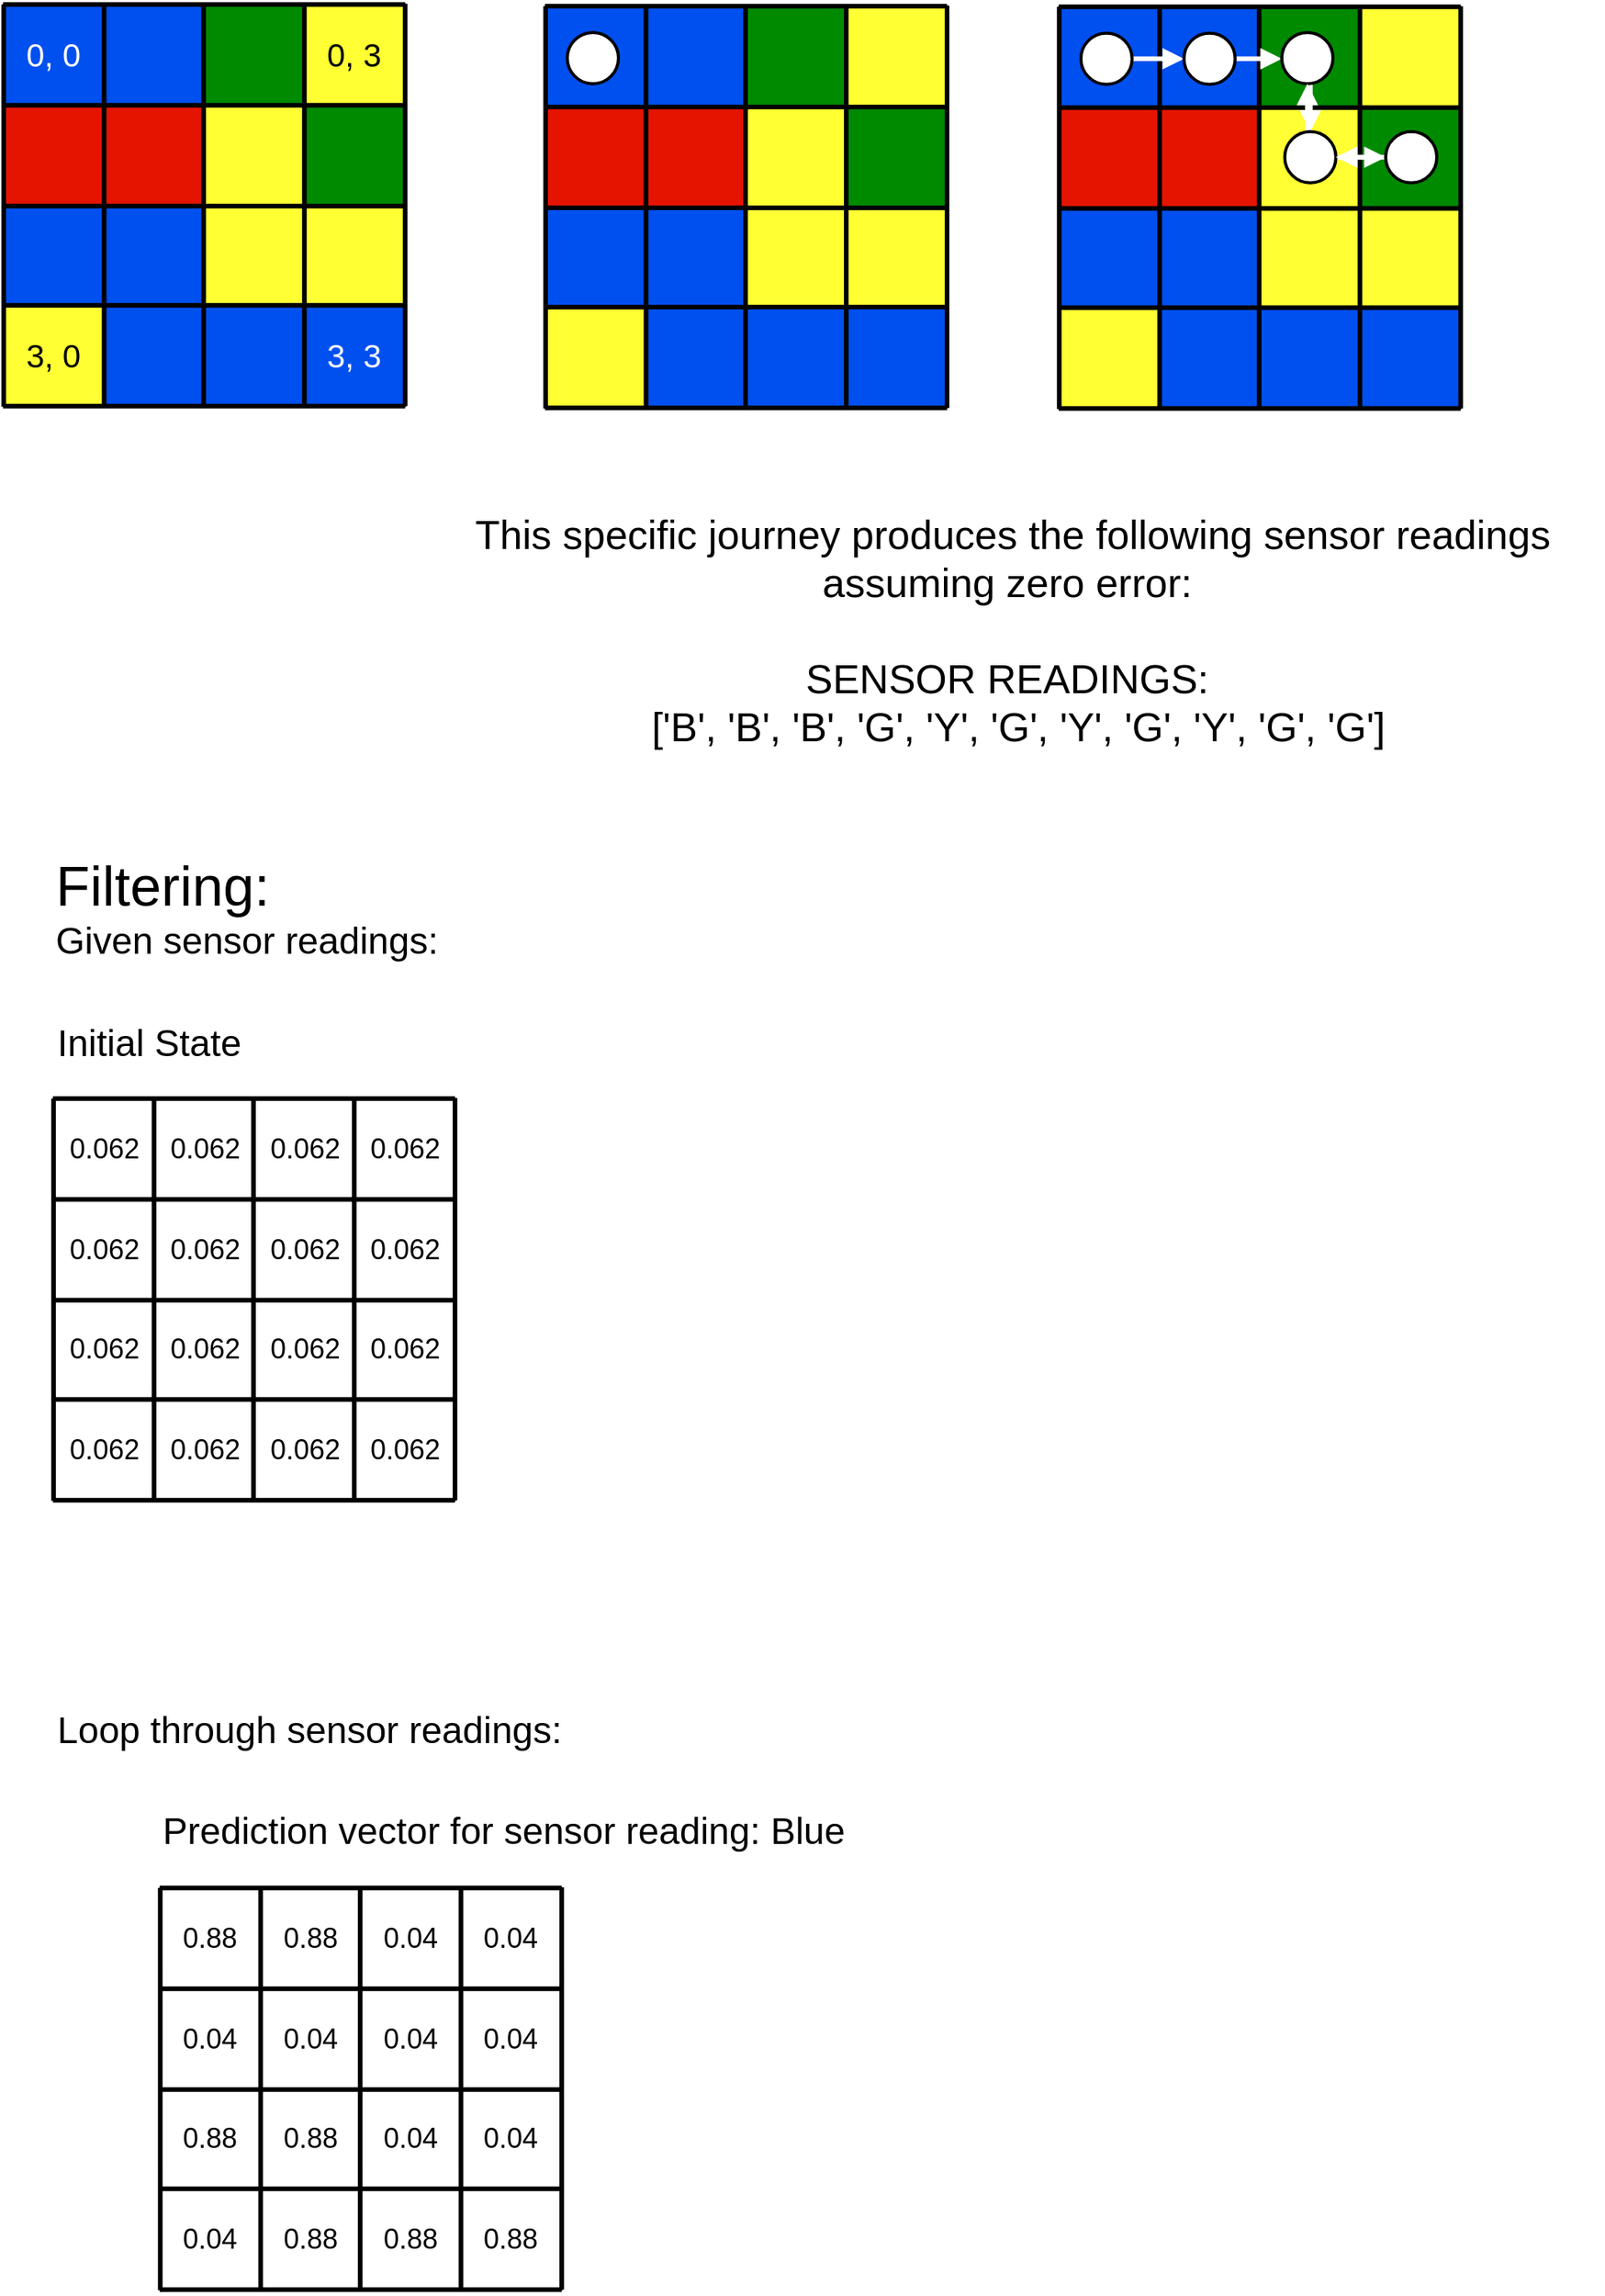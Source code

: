 <mxfile version="14.9.6" type="device"><diagram id="UdSeCJ4_agYbMdc4XpjS" name="Page-1"><mxGraphModel dx="1506" dy="822" grid="0" gridSize="10" guides="1" tooltips="1" connect="1" arrows="1" fold="1" page="0" pageScale="1" pageWidth="850" pageHeight="1100" math="0" shadow="0"><root><mxCell id="0"/><mxCell id="1" parent="0"/><mxCell id="DUa3BL1AIJ-CeeaKq-HS-2" value="" style="shape=table;html=1;whiteSpace=wrap;startSize=0;container=1;collapsible=0;childLayout=tableLayout;" vertex="1" parent="1"><mxGeometry x="12" y="153" width="194" height="194" as="geometry"/></mxCell><mxCell id="DUa3BL1AIJ-CeeaKq-HS-3" value="" style="shape=partialRectangle;html=1;whiteSpace=wrap;collapsible=0;dropTarget=0;pointerEvents=0;fillColor=none;top=0;left=0;bottom=0;right=0;points=[[0,0.5],[1,0.5]];portConstraint=eastwest;" vertex="1" parent="DUa3BL1AIJ-CeeaKq-HS-2"><mxGeometry width="194" height="65" as="geometry"/></mxCell><mxCell id="DUa3BL1AIJ-CeeaKq-HS-4" value="" style="shape=partialRectangle;html=1;whiteSpace=wrap;connectable=0;fillColor=#0050ef;top=0;left=0;bottom=0;right=0;overflow=hidden;pointerEvents=1;strokeColor=#001DBC;fontColor=#ffffff;" vertex="1" parent="DUa3BL1AIJ-CeeaKq-HS-3"><mxGeometry width="65" height="65" as="geometry"/></mxCell><mxCell id="DUa3BL1AIJ-CeeaKq-HS-5" value="" style="shape=partialRectangle;html=1;whiteSpace=wrap;connectable=0;fillColor=none;top=0;left=0;bottom=0;right=0;overflow=hidden;pointerEvents=1;" vertex="1" parent="DUa3BL1AIJ-CeeaKq-HS-3"><mxGeometry x="65" width="64" height="65" as="geometry"/></mxCell><mxCell id="DUa3BL1AIJ-CeeaKq-HS-6" value="" style="shape=partialRectangle;html=1;whiteSpace=wrap;connectable=0;fillColor=none;top=0;left=0;bottom=0;right=0;overflow=hidden;pointerEvents=1;" vertex="1" parent="DUa3BL1AIJ-CeeaKq-HS-3"><mxGeometry x="129" width="65" height="65" as="geometry"/></mxCell><mxCell id="DUa3BL1AIJ-CeeaKq-HS-7" value="" style="shape=partialRectangle;html=1;whiteSpace=wrap;collapsible=0;dropTarget=0;pointerEvents=0;fillColor=none;top=0;left=0;bottom=0;right=0;points=[[0,0.5],[1,0.5]];portConstraint=eastwest;" vertex="1" parent="DUa3BL1AIJ-CeeaKq-HS-2"><mxGeometry y="65" width="194" height="64" as="geometry"/></mxCell><mxCell id="DUa3BL1AIJ-CeeaKq-HS-8" value="" style="shape=partialRectangle;html=1;whiteSpace=wrap;connectable=0;fillColor=none;top=0;left=0;bottom=0;right=0;overflow=hidden;pointerEvents=1;" vertex="1" parent="DUa3BL1AIJ-CeeaKq-HS-7"><mxGeometry width="65" height="64" as="geometry"/></mxCell><mxCell id="DUa3BL1AIJ-CeeaKq-HS-9" value="" style="shape=partialRectangle;html=1;whiteSpace=wrap;connectable=0;fillColor=none;top=0;left=0;bottom=0;right=0;overflow=hidden;pointerEvents=1;" vertex="1" parent="DUa3BL1AIJ-CeeaKq-HS-7"><mxGeometry x="65" width="64" height="64" as="geometry"/></mxCell><mxCell id="DUa3BL1AIJ-CeeaKq-HS-10" value="" style="shape=partialRectangle;html=1;whiteSpace=wrap;connectable=0;fillColor=none;top=0;left=0;bottom=0;right=0;overflow=hidden;pointerEvents=1;" vertex="1" parent="DUa3BL1AIJ-CeeaKq-HS-7"><mxGeometry x="129" width="65" height="64" as="geometry"/></mxCell><mxCell id="DUa3BL1AIJ-CeeaKq-HS-11" value="" style="shape=partialRectangle;html=1;whiteSpace=wrap;collapsible=0;dropTarget=0;pointerEvents=0;fillColor=none;top=0;left=0;bottom=0;right=0;points=[[0,0.5],[1,0.5]];portConstraint=eastwest;" vertex="1" parent="DUa3BL1AIJ-CeeaKq-HS-2"><mxGeometry y="129" width="194" height="65" as="geometry"/></mxCell><mxCell id="DUa3BL1AIJ-CeeaKq-HS-12" value="" style="shape=partialRectangle;html=1;whiteSpace=wrap;connectable=0;fillColor=none;top=0;left=0;bottom=0;right=0;overflow=hidden;pointerEvents=1;" vertex="1" parent="DUa3BL1AIJ-CeeaKq-HS-11"><mxGeometry width="65" height="65" as="geometry"/></mxCell><mxCell id="DUa3BL1AIJ-CeeaKq-HS-13" value="" style="shape=partialRectangle;html=1;whiteSpace=wrap;connectable=0;fillColor=none;top=0;left=0;bottom=0;right=0;overflow=hidden;pointerEvents=1;" vertex="1" parent="DUa3BL1AIJ-CeeaKq-HS-11"><mxGeometry x="65" width="64" height="65" as="geometry"/></mxCell><mxCell id="DUa3BL1AIJ-CeeaKq-HS-14" value="" style="shape=partialRectangle;html=1;whiteSpace=wrap;connectable=0;fillColor=none;top=0;left=0;bottom=0;right=0;overflow=hidden;pointerEvents=1;" vertex="1" parent="DUa3BL1AIJ-CeeaKq-HS-11"><mxGeometry x="129" width="65" height="65" as="geometry"/></mxCell><mxCell id="DUa3BL1AIJ-CeeaKq-HS-15" value="" style="shape=table;html=1;whiteSpace=wrap;startSize=0;container=1;collapsible=0;childLayout=tableLayout;" vertex="1" parent="1"><mxGeometry x="77" y="153" width="194" height="194" as="geometry"/></mxCell><mxCell id="DUa3BL1AIJ-CeeaKq-HS-16" value="" style="shape=partialRectangle;html=1;whiteSpace=wrap;collapsible=0;dropTarget=0;pointerEvents=0;fillColor=none;top=0;left=0;bottom=0;right=0;points=[[0,0.5],[1,0.5]];portConstraint=eastwest;" vertex="1" parent="DUa3BL1AIJ-CeeaKq-HS-15"><mxGeometry width="194" height="65" as="geometry"/></mxCell><mxCell id="DUa3BL1AIJ-CeeaKq-HS-17" value="" style="shape=partialRectangle;html=1;whiteSpace=wrap;connectable=0;fillColor=#0050ef;top=0;left=0;bottom=0;right=0;overflow=hidden;pointerEvents=1;strokeColor=#001DBC;fontColor=#ffffff;" vertex="1" parent="DUa3BL1AIJ-CeeaKq-HS-16"><mxGeometry width="65" height="65" as="geometry"/></mxCell><mxCell id="DUa3BL1AIJ-CeeaKq-HS-18" value="" style="shape=partialRectangle;html=1;whiteSpace=wrap;connectable=0;fillColor=#008a00;top=0;left=0;bottom=0;right=0;overflow=hidden;pointerEvents=1;strokeColor=#005700;fontColor=#ffffff;" vertex="1" parent="DUa3BL1AIJ-CeeaKq-HS-16"><mxGeometry x="65" width="64" height="65" as="geometry"/></mxCell><mxCell id="DUa3BL1AIJ-CeeaKq-HS-19" value="" style="shape=partialRectangle;html=1;whiteSpace=wrap;connectable=0;top=0;left=0;bottom=0;right=0;overflow=hidden;pointerEvents=1;strokeColor=#d6b656;fillColor=#FFFF33;" vertex="1" parent="DUa3BL1AIJ-CeeaKq-HS-16"><mxGeometry x="129" width="65" height="65" as="geometry"/></mxCell><mxCell id="DUa3BL1AIJ-CeeaKq-HS-20" value="" style="shape=partialRectangle;html=1;whiteSpace=wrap;collapsible=0;dropTarget=0;pointerEvents=0;fillColor=none;top=0;left=0;bottom=0;right=0;points=[[0,0.5],[1,0.5]];portConstraint=eastwest;" vertex="1" parent="DUa3BL1AIJ-CeeaKq-HS-15"><mxGeometry y="65" width="194" height="64" as="geometry"/></mxCell><mxCell id="DUa3BL1AIJ-CeeaKq-HS-21" value="" style="shape=partialRectangle;html=1;whiteSpace=wrap;connectable=0;fillColor=none;top=0;left=0;bottom=0;right=0;overflow=hidden;pointerEvents=1;" vertex="1" parent="DUa3BL1AIJ-CeeaKq-HS-20"><mxGeometry width="65" height="64" as="geometry"/></mxCell><mxCell id="DUa3BL1AIJ-CeeaKq-HS-22" value="" style="shape=partialRectangle;html=1;whiteSpace=wrap;connectable=0;fillColor=none;top=0;left=0;bottom=0;right=0;overflow=hidden;pointerEvents=1;" vertex="1" parent="DUa3BL1AIJ-CeeaKq-HS-20"><mxGeometry x="65" width="64" height="64" as="geometry"/></mxCell><mxCell id="DUa3BL1AIJ-CeeaKq-HS-23" value="" style="shape=partialRectangle;html=1;whiteSpace=wrap;connectable=0;fillColor=none;top=0;left=0;bottom=0;right=0;overflow=hidden;pointerEvents=1;" vertex="1" parent="DUa3BL1AIJ-CeeaKq-HS-20"><mxGeometry x="129" width="65" height="64" as="geometry"/></mxCell><mxCell id="DUa3BL1AIJ-CeeaKq-HS-24" value="" style="shape=partialRectangle;html=1;whiteSpace=wrap;collapsible=0;dropTarget=0;pointerEvents=0;fillColor=none;top=0;left=0;bottom=0;right=0;points=[[0,0.5],[1,0.5]];portConstraint=eastwest;" vertex="1" parent="DUa3BL1AIJ-CeeaKq-HS-15"><mxGeometry y="129" width="194" height="65" as="geometry"/></mxCell><mxCell id="DUa3BL1AIJ-CeeaKq-HS-25" value="" style="shape=partialRectangle;html=1;whiteSpace=wrap;connectable=0;fillColor=none;top=0;left=0;bottom=0;right=0;overflow=hidden;pointerEvents=1;" vertex="1" parent="DUa3BL1AIJ-CeeaKq-HS-24"><mxGeometry width="65" height="65" as="geometry"/></mxCell><mxCell id="DUa3BL1AIJ-CeeaKq-HS-26" value="" style="shape=partialRectangle;html=1;whiteSpace=wrap;connectable=0;fillColor=none;top=0;left=0;bottom=0;right=0;overflow=hidden;pointerEvents=1;" vertex="1" parent="DUa3BL1AIJ-CeeaKq-HS-24"><mxGeometry x="65" width="64" height="65" as="geometry"/></mxCell><mxCell id="DUa3BL1AIJ-CeeaKq-HS-27" value="" style="shape=partialRectangle;html=1;whiteSpace=wrap;connectable=0;fillColor=none;top=0;left=0;bottom=0;right=0;overflow=hidden;pointerEvents=1;" vertex="1" parent="DUa3BL1AIJ-CeeaKq-HS-24"><mxGeometry x="129" width="65" height="65" as="geometry"/></mxCell><mxCell id="DUa3BL1AIJ-CeeaKq-HS-44" value="" style="shape=table;html=1;whiteSpace=wrap;startSize=0;container=1;collapsible=0;childLayout=tableLayout;" vertex="1" parent="1"><mxGeometry x="12" y="218" width="194" height="194" as="geometry"/></mxCell><mxCell id="DUa3BL1AIJ-CeeaKq-HS-45" value="" style="shape=partialRectangle;html=1;whiteSpace=wrap;collapsible=0;dropTarget=0;pointerEvents=0;fillColor=none;top=0;left=0;bottom=0;right=0;points=[[0,0.5],[1,0.5]];portConstraint=eastwest;" vertex="1" parent="DUa3BL1AIJ-CeeaKq-HS-44"><mxGeometry width="194" height="65" as="geometry"/></mxCell><mxCell id="DUa3BL1AIJ-CeeaKq-HS-46" value="" style="shape=partialRectangle;html=1;whiteSpace=wrap;connectable=0;fillColor=#e51400;top=0;left=0;bottom=0;right=0;overflow=hidden;pointerEvents=1;strokeColor=#B20000;fontColor=#ffffff;" vertex="1" parent="DUa3BL1AIJ-CeeaKq-HS-45"><mxGeometry width="65" height="65" as="geometry"/></mxCell><mxCell id="DUa3BL1AIJ-CeeaKq-HS-47" value="" style="shape=partialRectangle;html=1;whiteSpace=wrap;connectable=0;fillColor=none;top=0;left=0;bottom=0;right=0;overflow=hidden;pointerEvents=1;" vertex="1" parent="DUa3BL1AIJ-CeeaKq-HS-45"><mxGeometry x="65" width="64" height="65" as="geometry"/></mxCell><mxCell id="DUa3BL1AIJ-CeeaKq-HS-48" value="" style="shape=partialRectangle;html=1;whiteSpace=wrap;connectable=0;fillColor=none;top=0;left=0;bottom=0;right=0;overflow=hidden;pointerEvents=1;" vertex="1" parent="DUa3BL1AIJ-CeeaKq-HS-45"><mxGeometry x="129" width="65" height="65" as="geometry"/></mxCell><mxCell id="DUa3BL1AIJ-CeeaKq-HS-49" value="" style="shape=partialRectangle;html=1;whiteSpace=wrap;collapsible=0;dropTarget=0;pointerEvents=0;fillColor=none;top=0;left=0;bottom=0;right=0;points=[[0,0.5],[1,0.5]];portConstraint=eastwest;" vertex="1" parent="DUa3BL1AIJ-CeeaKq-HS-44"><mxGeometry y="65" width="194" height="64" as="geometry"/></mxCell><mxCell id="DUa3BL1AIJ-CeeaKq-HS-50" value="" style="shape=partialRectangle;html=1;whiteSpace=wrap;connectable=0;fillColor=#0050ef;top=0;left=0;bottom=0;right=0;overflow=hidden;pointerEvents=1;strokeColor=#001DBC;fontColor=#ffffff;" vertex="1" parent="DUa3BL1AIJ-CeeaKq-HS-49"><mxGeometry width="65" height="64" as="geometry"/></mxCell><mxCell id="DUa3BL1AIJ-CeeaKq-HS-51" value="" style="shape=partialRectangle;html=1;whiteSpace=wrap;connectable=0;fillColor=none;top=0;left=0;bottom=0;right=0;overflow=hidden;pointerEvents=1;" vertex="1" parent="DUa3BL1AIJ-CeeaKq-HS-49"><mxGeometry x="65" width="64" height="64" as="geometry"/></mxCell><mxCell id="DUa3BL1AIJ-CeeaKq-HS-52" value="" style="shape=partialRectangle;html=1;whiteSpace=wrap;connectable=0;fillColor=none;top=0;left=0;bottom=0;right=0;overflow=hidden;pointerEvents=1;" vertex="1" parent="DUa3BL1AIJ-CeeaKq-HS-49"><mxGeometry x="129" width="65" height="64" as="geometry"/></mxCell><mxCell id="DUa3BL1AIJ-CeeaKq-HS-53" value="" style="shape=partialRectangle;html=1;whiteSpace=wrap;collapsible=0;dropTarget=0;pointerEvents=0;fillColor=none;top=0;left=0;bottom=0;right=0;points=[[0,0.5],[1,0.5]];portConstraint=eastwest;" vertex="1" parent="DUa3BL1AIJ-CeeaKq-HS-44"><mxGeometry y="129" width="194" height="65" as="geometry"/></mxCell><mxCell id="DUa3BL1AIJ-CeeaKq-HS-54" value="" style="shape=partialRectangle;html=1;whiteSpace=wrap;connectable=0;top=0;left=0;bottom=0;right=0;overflow=hidden;pointerEvents=1;fillColor=#FFFF33;" vertex="1" parent="DUa3BL1AIJ-CeeaKq-HS-53"><mxGeometry width="65" height="65" as="geometry"/></mxCell><mxCell id="DUa3BL1AIJ-CeeaKq-HS-55" value="" style="shape=partialRectangle;html=1;whiteSpace=wrap;connectable=0;fillColor=none;top=0;left=0;bottom=0;right=0;overflow=hidden;pointerEvents=1;" vertex="1" parent="DUa3BL1AIJ-CeeaKq-HS-53"><mxGeometry x="65" width="64" height="65" as="geometry"/></mxCell><mxCell id="DUa3BL1AIJ-CeeaKq-HS-56" value="" style="shape=partialRectangle;html=1;whiteSpace=wrap;connectable=0;fillColor=none;top=0;left=0;bottom=0;right=0;overflow=hidden;pointerEvents=1;" vertex="1" parent="DUa3BL1AIJ-CeeaKq-HS-53"><mxGeometry x="129" width="65" height="65" as="geometry"/></mxCell><mxCell id="DUa3BL1AIJ-CeeaKq-HS-57" value="" style="shape=table;html=1;whiteSpace=wrap;startSize=0;container=1;collapsible=0;childLayout=tableLayout;" vertex="1" parent="1"><mxGeometry x="77" y="218" width="194" height="194" as="geometry"/></mxCell><mxCell id="DUa3BL1AIJ-CeeaKq-HS-58" value="" style="shape=partialRectangle;html=1;whiteSpace=wrap;collapsible=0;dropTarget=0;pointerEvents=0;fillColor=none;top=0;left=0;bottom=0;right=0;points=[[0,0.5],[1,0.5]];portConstraint=eastwest;" vertex="1" parent="DUa3BL1AIJ-CeeaKq-HS-57"><mxGeometry width="194" height="65" as="geometry"/></mxCell><mxCell id="DUa3BL1AIJ-CeeaKq-HS-59" value="" style="shape=partialRectangle;html=1;whiteSpace=wrap;connectable=0;fillColor=#e51400;top=0;left=0;bottom=0;right=0;overflow=hidden;pointerEvents=1;strokeColor=#B20000;fontColor=#ffffff;" vertex="1" parent="DUa3BL1AIJ-CeeaKq-HS-58"><mxGeometry width="65" height="65" as="geometry"/></mxCell><mxCell id="DUa3BL1AIJ-CeeaKq-HS-60" value="" style="shape=partialRectangle;html=1;whiteSpace=wrap;connectable=0;top=0;left=0;bottom=0;right=0;overflow=hidden;pointerEvents=1;fillColor=#FFFF33;" vertex="1" parent="DUa3BL1AIJ-CeeaKq-HS-58"><mxGeometry x="65" width="64" height="65" as="geometry"/></mxCell><mxCell id="DUa3BL1AIJ-CeeaKq-HS-61" value="" style="shape=partialRectangle;html=1;whiteSpace=wrap;connectable=0;top=0;left=0;bottom=0;right=0;overflow=hidden;pointerEvents=1;fillColor=#008a00;strokeColor=#005700;fontColor=#ffffff;" vertex="1" parent="DUa3BL1AIJ-CeeaKq-HS-58"><mxGeometry x="129" width="65" height="65" as="geometry"/></mxCell><mxCell id="DUa3BL1AIJ-CeeaKq-HS-62" value="" style="shape=partialRectangle;html=1;whiteSpace=wrap;collapsible=0;dropTarget=0;pointerEvents=0;fillColor=none;top=0;left=0;bottom=0;right=0;points=[[0,0.5],[1,0.5]];portConstraint=eastwest;" vertex="1" parent="DUa3BL1AIJ-CeeaKq-HS-57"><mxGeometry y="65" width="194" height="64" as="geometry"/></mxCell><mxCell id="DUa3BL1AIJ-CeeaKq-HS-63" value="" style="shape=partialRectangle;html=1;whiteSpace=wrap;connectable=0;fillColor=#0050ef;top=0;left=0;bottom=0;right=0;overflow=hidden;pointerEvents=1;strokeColor=#001DBC;fontColor=#ffffff;" vertex="1" parent="DUa3BL1AIJ-CeeaKq-HS-62"><mxGeometry width="65" height="64" as="geometry"/></mxCell><mxCell id="DUa3BL1AIJ-CeeaKq-HS-64" value="" style="shape=partialRectangle;html=1;whiteSpace=wrap;connectable=0;top=0;left=0;bottom=0;right=0;overflow=hidden;pointerEvents=1;fillColor=#FFFF33;" vertex="1" parent="DUa3BL1AIJ-CeeaKq-HS-62"><mxGeometry x="65" width="64" height="64" as="geometry"/></mxCell><mxCell id="DUa3BL1AIJ-CeeaKq-HS-65" value="" style="shape=partialRectangle;html=1;whiteSpace=wrap;connectable=0;top=0;left=0;bottom=0;right=0;overflow=hidden;pointerEvents=1;fillColor=#FFFF33;" vertex="1" parent="DUa3BL1AIJ-CeeaKq-HS-62"><mxGeometry x="129" width="65" height="64" as="geometry"/></mxCell><mxCell id="DUa3BL1AIJ-CeeaKq-HS-66" value="" style="shape=partialRectangle;html=1;whiteSpace=wrap;collapsible=0;dropTarget=0;pointerEvents=0;fillColor=none;top=0;left=0;bottom=0;right=0;points=[[0,0.5],[1,0.5]];portConstraint=eastwest;" vertex="1" parent="DUa3BL1AIJ-CeeaKq-HS-57"><mxGeometry y="129" width="194" height="65" as="geometry"/></mxCell><mxCell id="DUa3BL1AIJ-CeeaKq-HS-67" value="" style="shape=partialRectangle;html=1;whiteSpace=wrap;connectable=0;fillColor=#0050ef;top=0;left=0;bottom=0;right=0;overflow=hidden;pointerEvents=1;strokeColor=#001DBC;fontColor=#ffffff;" vertex="1" parent="DUa3BL1AIJ-CeeaKq-HS-66"><mxGeometry width="65" height="65" as="geometry"/></mxCell><mxCell id="DUa3BL1AIJ-CeeaKq-HS-68" value="" style="shape=partialRectangle;html=1;whiteSpace=wrap;connectable=0;fillColor=#0050ef;top=0;left=0;bottom=0;right=0;overflow=hidden;pointerEvents=1;strokeColor=#001DBC;fontColor=#ffffff;" vertex="1" parent="DUa3BL1AIJ-CeeaKq-HS-66"><mxGeometry x="65" width="64" height="65" as="geometry"/></mxCell><mxCell id="DUa3BL1AIJ-CeeaKq-HS-69" value="" style="shape=partialRectangle;html=1;whiteSpace=wrap;connectable=0;fillColor=#0050ef;top=0;left=0;bottom=0;right=0;overflow=hidden;pointerEvents=1;strokeColor=#001DBC;fontColor=#ffffff;" vertex="1" parent="DUa3BL1AIJ-CeeaKq-HS-66"><mxGeometry x="129" width="65" height="65" as="geometry"/></mxCell><mxCell id="DUa3BL1AIJ-CeeaKq-HS-70" value="" style="endArrow=none;html=1;exitX=-0.001;exitY=0.665;exitDx=0;exitDy=0;exitPerimeter=0;entryX=1.001;entryY=0;entryDx=0;entryDy=0;entryPerimeter=0;strokeWidth=3;" edge="1" parent="1" source="DUa3BL1AIJ-CeeaKq-HS-44" target="DUa3BL1AIJ-CeeaKq-HS-66"><mxGeometry width="50" height="50" relative="1" as="geometry"><mxPoint x="399" y="445" as="sourcePoint"/><mxPoint x="449" y="395" as="targetPoint"/></mxGeometry></mxCell><mxCell id="DUa3BL1AIJ-CeeaKq-HS-71" value="" style="endArrow=none;html=1;exitX=-0.001;exitY=0.665;exitDx=0;exitDy=0;exitPerimeter=0;entryX=1.001;entryY=0;entryDx=0;entryDy=0;entryPerimeter=0;strokeWidth=3;" edge="1" parent="1"><mxGeometry width="50" height="50" relative="1" as="geometry"><mxPoint x="11.996" y="283.01" as="sourcePoint"/><mxPoint x="271.384" y="283" as="targetPoint"/></mxGeometry></mxCell><mxCell id="DUa3BL1AIJ-CeeaKq-HS-72" value="" style="endArrow=none;html=1;exitX=-0.001;exitY=0.665;exitDx=0;exitDy=0;exitPerimeter=0;entryX=1.001;entryY=0;entryDx=0;entryDy=0;entryPerimeter=0;strokeWidth=3;" edge="1" parent="1"><mxGeometry width="50" height="50" relative="1" as="geometry"><mxPoint x="11.616" y="218.01" as="sourcePoint"/><mxPoint x="271.004" y="218" as="targetPoint"/></mxGeometry></mxCell><mxCell id="DUa3BL1AIJ-CeeaKq-HS-73" value="" style="endArrow=none;html=1;exitX=0.334;exitY=-0.003;exitDx=0;exitDy=0;exitPerimeter=0;entryX=-0.001;entryY=1.001;entryDx=0;entryDy=0;entryPerimeter=0;strokeWidth=3;" edge="1" parent="1" source="DUa3BL1AIJ-CeeaKq-HS-3" target="DUa3BL1AIJ-CeeaKq-HS-57"><mxGeometry width="50" height="50" relative="1" as="geometry"><mxPoint x="21.616" y="228.01" as="sourcePoint"/><mxPoint x="281.004" y="228" as="targetPoint"/></mxGeometry></mxCell><mxCell id="DUa3BL1AIJ-CeeaKq-HS-74" value="" style="endArrow=none;html=1;exitX=0.334;exitY=-0.003;exitDx=0;exitDy=0;exitPerimeter=0;entryX=-0.001;entryY=1.001;entryDx=0;entryDy=0;entryPerimeter=0;strokeWidth=3;" edge="1" parent="1"><mxGeometry width="50" height="50" relative="1" as="geometry"><mxPoint x="140.996" y="152.615" as="sourcePoint"/><mxPoint x="141.006" y="412.004" as="targetPoint"/></mxGeometry></mxCell><mxCell id="DUa3BL1AIJ-CeeaKq-HS-75" value="" style="endArrow=none;html=1;exitX=0.334;exitY=-0.003;exitDx=0;exitDy=0;exitPerimeter=0;entryX=-0.001;entryY=1.001;entryDx=0;entryDy=0;entryPerimeter=0;strokeWidth=3;" edge="1" parent="1"><mxGeometry width="50" height="50" relative="1" as="geometry"><mxPoint x="205.996" y="152.615" as="sourcePoint"/><mxPoint x="206.006" y="412.004" as="targetPoint"/></mxGeometry></mxCell><mxCell id="DUa3BL1AIJ-CeeaKq-HS-76" value="" style="endArrow=none;html=1;exitX=0.334;exitY=-0.003;exitDx=0;exitDy=0;exitPerimeter=0;entryX=-0.001;entryY=1.001;entryDx=0;entryDy=0;entryPerimeter=0;strokeWidth=3;" edge="1" parent="1"><mxGeometry width="50" height="50" relative="1" as="geometry"><mxPoint x="270.996" y="152.615" as="sourcePoint"/><mxPoint x="271.006" y="412.004" as="targetPoint"/></mxGeometry></mxCell><mxCell id="DUa3BL1AIJ-CeeaKq-HS-77" value="" style="endArrow=none;html=1;exitX=0.334;exitY=-0.003;exitDx=0;exitDy=0;exitPerimeter=0;entryX=-0.001;entryY=1.001;entryDx=0;entryDy=0;entryPerimeter=0;strokeWidth=3;" edge="1" parent="1"><mxGeometry width="50" height="50" relative="1" as="geometry"><mxPoint x="11.996" y="153.005" as="sourcePoint"/><mxPoint x="12.006" y="412.394" as="targetPoint"/></mxGeometry></mxCell><mxCell id="DUa3BL1AIJ-CeeaKq-HS-78" value="" style="endArrow=none;html=1;exitX=-0.001;exitY=0.665;exitDx=0;exitDy=0;exitPerimeter=0;entryX=1.001;entryY=0;entryDx=0;entryDy=0;entryPerimeter=0;strokeWidth=3;" edge="1" parent="1"><mxGeometry width="50" height="50" relative="1" as="geometry"><mxPoint x="11.616" y="412.01" as="sourcePoint"/><mxPoint x="271.004" y="412" as="targetPoint"/></mxGeometry></mxCell><mxCell id="DUa3BL1AIJ-CeeaKq-HS-79" value="" style="endArrow=none;html=1;exitX=-0.001;exitY=0.665;exitDx=0;exitDy=0;exitPerimeter=0;entryX=1.001;entryY=0;entryDx=0;entryDy=0;entryPerimeter=0;strokeWidth=3;" edge="1" parent="1"><mxGeometry width="50" height="50" relative="1" as="geometry"><mxPoint x="11.616" y="153.01" as="sourcePoint"/><mxPoint x="271.004" y="153" as="targetPoint"/></mxGeometry></mxCell><mxCell id="DUa3BL1AIJ-CeeaKq-HS-80" value="" style="ellipse;whiteSpace=wrap;html=1;aspect=fixed;strokeWidth=2;" vertex="1" parent="1"><mxGeometry x="26" y="170" width="33" height="33" as="geometry"/></mxCell><mxCell id="DUa3BL1AIJ-CeeaKq-HS-82" value="" style="shape=table;html=1;whiteSpace=wrap;startSize=0;container=1;collapsible=0;childLayout=tableLayout;" vertex="1" parent="1"><mxGeometry x="-337.62" y="151.82" width="194" height="194" as="geometry"/></mxCell><mxCell id="DUa3BL1AIJ-CeeaKq-HS-83" value="" style="shape=partialRectangle;html=1;whiteSpace=wrap;collapsible=0;dropTarget=0;pointerEvents=0;fillColor=none;top=0;left=0;bottom=0;right=0;points=[[0,0.5],[1,0.5]];portConstraint=eastwest;" vertex="1" parent="DUa3BL1AIJ-CeeaKq-HS-82"><mxGeometry width="194" height="65" as="geometry"/></mxCell><mxCell id="DUa3BL1AIJ-CeeaKq-HS-84" value="&lt;font style=&quot;font-size: 21px&quot;&gt;0, 0&lt;/font&gt;" style="shape=partialRectangle;html=1;whiteSpace=wrap;connectable=0;fillColor=#0050ef;top=0;left=0;bottom=0;right=0;overflow=hidden;pointerEvents=1;strokeColor=#001DBC;fontColor=#ffffff;" vertex="1" parent="DUa3BL1AIJ-CeeaKq-HS-83"><mxGeometry width="65" height="65" as="geometry"/></mxCell><mxCell id="DUa3BL1AIJ-CeeaKq-HS-85" value="" style="shape=partialRectangle;html=1;whiteSpace=wrap;connectable=0;fillColor=none;top=0;left=0;bottom=0;right=0;overflow=hidden;pointerEvents=1;" vertex="1" parent="DUa3BL1AIJ-CeeaKq-HS-83"><mxGeometry x="65" width="64" height="65" as="geometry"/></mxCell><mxCell id="DUa3BL1AIJ-CeeaKq-HS-86" value="" style="shape=partialRectangle;html=1;whiteSpace=wrap;connectable=0;fillColor=none;top=0;left=0;bottom=0;right=0;overflow=hidden;pointerEvents=1;" vertex="1" parent="DUa3BL1AIJ-CeeaKq-HS-83"><mxGeometry x="129" width="65" height="65" as="geometry"/></mxCell><mxCell id="DUa3BL1AIJ-CeeaKq-HS-87" value="" style="shape=partialRectangle;html=1;whiteSpace=wrap;collapsible=0;dropTarget=0;pointerEvents=0;fillColor=none;top=0;left=0;bottom=0;right=0;points=[[0,0.5],[1,0.5]];portConstraint=eastwest;" vertex="1" parent="DUa3BL1AIJ-CeeaKq-HS-82"><mxGeometry y="65" width="194" height="64" as="geometry"/></mxCell><mxCell id="DUa3BL1AIJ-CeeaKq-HS-88" value="" style="shape=partialRectangle;html=1;whiteSpace=wrap;connectable=0;fillColor=none;top=0;left=0;bottom=0;right=0;overflow=hidden;pointerEvents=1;" vertex="1" parent="DUa3BL1AIJ-CeeaKq-HS-87"><mxGeometry width="65" height="64" as="geometry"/></mxCell><mxCell id="DUa3BL1AIJ-CeeaKq-HS-89" value="" style="shape=partialRectangle;html=1;whiteSpace=wrap;connectable=0;fillColor=none;top=0;left=0;bottom=0;right=0;overflow=hidden;pointerEvents=1;" vertex="1" parent="DUa3BL1AIJ-CeeaKq-HS-87"><mxGeometry x="65" width="64" height="64" as="geometry"/></mxCell><mxCell id="DUa3BL1AIJ-CeeaKq-HS-90" value="" style="shape=partialRectangle;html=1;whiteSpace=wrap;connectable=0;fillColor=none;top=0;left=0;bottom=0;right=0;overflow=hidden;pointerEvents=1;" vertex="1" parent="DUa3BL1AIJ-CeeaKq-HS-87"><mxGeometry x="129" width="65" height="64" as="geometry"/></mxCell><mxCell id="DUa3BL1AIJ-CeeaKq-HS-91" value="" style="shape=partialRectangle;html=1;whiteSpace=wrap;collapsible=0;dropTarget=0;pointerEvents=0;fillColor=none;top=0;left=0;bottom=0;right=0;points=[[0,0.5],[1,0.5]];portConstraint=eastwest;" vertex="1" parent="DUa3BL1AIJ-CeeaKq-HS-82"><mxGeometry y="129" width="194" height="65" as="geometry"/></mxCell><mxCell id="DUa3BL1AIJ-CeeaKq-HS-92" value="" style="shape=partialRectangle;html=1;whiteSpace=wrap;connectable=0;fillColor=none;top=0;left=0;bottom=0;right=0;overflow=hidden;pointerEvents=1;" vertex="1" parent="DUa3BL1AIJ-CeeaKq-HS-91"><mxGeometry width="65" height="65" as="geometry"/></mxCell><mxCell id="DUa3BL1AIJ-CeeaKq-HS-93" value="" style="shape=partialRectangle;html=1;whiteSpace=wrap;connectable=0;fillColor=none;top=0;left=0;bottom=0;right=0;overflow=hidden;pointerEvents=1;" vertex="1" parent="DUa3BL1AIJ-CeeaKq-HS-91"><mxGeometry x="65" width="64" height="65" as="geometry"/></mxCell><mxCell id="DUa3BL1AIJ-CeeaKq-HS-94" value="" style="shape=partialRectangle;html=1;whiteSpace=wrap;connectable=0;fillColor=none;top=0;left=0;bottom=0;right=0;overflow=hidden;pointerEvents=1;" vertex="1" parent="DUa3BL1AIJ-CeeaKq-HS-91"><mxGeometry x="129" width="65" height="65" as="geometry"/></mxCell><mxCell id="DUa3BL1AIJ-CeeaKq-HS-95" value="" style="shape=table;html=1;whiteSpace=wrap;startSize=0;container=1;collapsible=0;childLayout=tableLayout;" vertex="1" parent="1"><mxGeometry x="-272.62" y="151.82" width="194" height="194" as="geometry"/></mxCell><mxCell id="DUa3BL1AIJ-CeeaKq-HS-96" value="" style="shape=partialRectangle;html=1;whiteSpace=wrap;collapsible=0;dropTarget=0;pointerEvents=0;fillColor=none;top=0;left=0;bottom=0;right=0;points=[[0,0.5],[1,0.5]];portConstraint=eastwest;" vertex="1" parent="DUa3BL1AIJ-CeeaKq-HS-95"><mxGeometry width="194" height="65" as="geometry"/></mxCell><mxCell id="DUa3BL1AIJ-CeeaKq-HS-97" value="" style="shape=partialRectangle;html=1;whiteSpace=wrap;connectable=0;fillColor=#0050ef;top=0;left=0;bottom=0;right=0;overflow=hidden;pointerEvents=1;strokeColor=#001DBC;fontColor=#ffffff;" vertex="1" parent="DUa3BL1AIJ-CeeaKq-HS-96"><mxGeometry width="65" height="65" as="geometry"/></mxCell><mxCell id="DUa3BL1AIJ-CeeaKq-HS-98" value="" style="shape=partialRectangle;html=1;whiteSpace=wrap;connectable=0;fillColor=#008a00;top=0;left=0;bottom=0;right=0;overflow=hidden;pointerEvents=1;strokeColor=#005700;fontColor=#ffffff;" vertex="1" parent="DUa3BL1AIJ-CeeaKq-HS-96"><mxGeometry x="65" width="64" height="65" as="geometry"/></mxCell><mxCell id="DUa3BL1AIJ-CeeaKq-HS-99" value="&lt;font style=&quot;font-size: 21px&quot;&gt;0, 3&lt;/font&gt;" style="shape=partialRectangle;html=1;whiteSpace=wrap;connectable=0;top=0;left=0;bottom=0;right=0;overflow=hidden;pointerEvents=1;strokeColor=#d6b656;fillColor=#FFFF33;" vertex="1" parent="DUa3BL1AIJ-CeeaKq-HS-96"><mxGeometry x="129" width="65" height="65" as="geometry"/></mxCell><mxCell id="DUa3BL1AIJ-CeeaKq-HS-100" value="" style="shape=partialRectangle;html=1;whiteSpace=wrap;collapsible=0;dropTarget=0;pointerEvents=0;fillColor=none;top=0;left=0;bottom=0;right=0;points=[[0,0.5],[1,0.5]];portConstraint=eastwest;" vertex="1" parent="DUa3BL1AIJ-CeeaKq-HS-95"><mxGeometry y="65" width="194" height="64" as="geometry"/></mxCell><mxCell id="DUa3BL1AIJ-CeeaKq-HS-101" value="" style="shape=partialRectangle;html=1;whiteSpace=wrap;connectable=0;fillColor=none;top=0;left=0;bottom=0;right=0;overflow=hidden;pointerEvents=1;" vertex="1" parent="DUa3BL1AIJ-CeeaKq-HS-100"><mxGeometry width="65" height="64" as="geometry"/></mxCell><mxCell id="DUa3BL1AIJ-CeeaKq-HS-102" value="" style="shape=partialRectangle;html=1;whiteSpace=wrap;connectable=0;fillColor=none;top=0;left=0;bottom=0;right=0;overflow=hidden;pointerEvents=1;" vertex="1" parent="DUa3BL1AIJ-CeeaKq-HS-100"><mxGeometry x="65" width="64" height="64" as="geometry"/></mxCell><mxCell id="DUa3BL1AIJ-CeeaKq-HS-103" value="" style="shape=partialRectangle;html=1;whiteSpace=wrap;connectable=0;fillColor=none;top=0;left=0;bottom=0;right=0;overflow=hidden;pointerEvents=1;" vertex="1" parent="DUa3BL1AIJ-CeeaKq-HS-100"><mxGeometry x="129" width="65" height="64" as="geometry"/></mxCell><mxCell id="DUa3BL1AIJ-CeeaKq-HS-104" value="" style="shape=partialRectangle;html=1;whiteSpace=wrap;collapsible=0;dropTarget=0;pointerEvents=0;fillColor=none;top=0;left=0;bottom=0;right=0;points=[[0,0.5],[1,0.5]];portConstraint=eastwest;" vertex="1" parent="DUa3BL1AIJ-CeeaKq-HS-95"><mxGeometry y="129" width="194" height="65" as="geometry"/></mxCell><mxCell id="DUa3BL1AIJ-CeeaKq-HS-105" value="" style="shape=partialRectangle;html=1;whiteSpace=wrap;connectable=0;fillColor=none;top=0;left=0;bottom=0;right=0;overflow=hidden;pointerEvents=1;" vertex="1" parent="DUa3BL1AIJ-CeeaKq-HS-104"><mxGeometry width="65" height="65" as="geometry"/></mxCell><mxCell id="DUa3BL1AIJ-CeeaKq-HS-106" value="" style="shape=partialRectangle;html=1;whiteSpace=wrap;connectable=0;fillColor=none;top=0;left=0;bottom=0;right=0;overflow=hidden;pointerEvents=1;" vertex="1" parent="DUa3BL1AIJ-CeeaKq-HS-104"><mxGeometry x="65" width="64" height="65" as="geometry"/></mxCell><mxCell id="DUa3BL1AIJ-CeeaKq-HS-107" value="" style="shape=partialRectangle;html=1;whiteSpace=wrap;connectable=0;fillColor=none;top=0;left=0;bottom=0;right=0;overflow=hidden;pointerEvents=1;" vertex="1" parent="DUa3BL1AIJ-CeeaKq-HS-104"><mxGeometry x="129" width="65" height="65" as="geometry"/></mxCell><mxCell id="DUa3BL1AIJ-CeeaKq-HS-108" value="" style="shape=table;html=1;whiteSpace=wrap;startSize=0;container=1;collapsible=0;childLayout=tableLayout;" vertex="1" parent="1"><mxGeometry x="-337.62" y="216.82" width="194" height="194" as="geometry"/></mxCell><mxCell id="DUa3BL1AIJ-CeeaKq-HS-109" value="" style="shape=partialRectangle;html=1;whiteSpace=wrap;collapsible=0;dropTarget=0;pointerEvents=0;fillColor=none;top=0;left=0;bottom=0;right=0;points=[[0,0.5],[1,0.5]];portConstraint=eastwest;" vertex="1" parent="DUa3BL1AIJ-CeeaKq-HS-108"><mxGeometry width="194" height="65" as="geometry"/></mxCell><mxCell id="DUa3BL1AIJ-CeeaKq-HS-110" value="" style="shape=partialRectangle;html=1;whiteSpace=wrap;connectable=0;fillColor=#e51400;top=0;left=0;bottom=0;right=0;overflow=hidden;pointerEvents=1;strokeColor=#B20000;fontColor=#ffffff;" vertex="1" parent="DUa3BL1AIJ-CeeaKq-HS-109"><mxGeometry width="65" height="65" as="geometry"/></mxCell><mxCell id="DUa3BL1AIJ-CeeaKq-HS-111" value="" style="shape=partialRectangle;html=1;whiteSpace=wrap;connectable=0;fillColor=none;top=0;left=0;bottom=0;right=0;overflow=hidden;pointerEvents=1;" vertex="1" parent="DUa3BL1AIJ-CeeaKq-HS-109"><mxGeometry x="65" width="64" height="65" as="geometry"/></mxCell><mxCell id="DUa3BL1AIJ-CeeaKq-HS-112" value="" style="shape=partialRectangle;html=1;whiteSpace=wrap;connectable=0;fillColor=none;top=0;left=0;bottom=0;right=0;overflow=hidden;pointerEvents=1;" vertex="1" parent="DUa3BL1AIJ-CeeaKq-HS-109"><mxGeometry x="129" width="65" height="65" as="geometry"/></mxCell><mxCell id="DUa3BL1AIJ-CeeaKq-HS-113" value="" style="shape=partialRectangle;html=1;whiteSpace=wrap;collapsible=0;dropTarget=0;pointerEvents=0;fillColor=none;top=0;left=0;bottom=0;right=0;points=[[0,0.5],[1,0.5]];portConstraint=eastwest;" vertex="1" parent="DUa3BL1AIJ-CeeaKq-HS-108"><mxGeometry y="65" width="194" height="64" as="geometry"/></mxCell><mxCell id="DUa3BL1AIJ-CeeaKq-HS-114" value="" style="shape=partialRectangle;html=1;whiteSpace=wrap;connectable=0;fillColor=#0050ef;top=0;left=0;bottom=0;right=0;overflow=hidden;pointerEvents=1;strokeColor=#001DBC;fontColor=#ffffff;" vertex="1" parent="DUa3BL1AIJ-CeeaKq-HS-113"><mxGeometry width="65" height="64" as="geometry"/></mxCell><mxCell id="DUa3BL1AIJ-CeeaKq-HS-115" value="" style="shape=partialRectangle;html=1;whiteSpace=wrap;connectable=0;fillColor=none;top=0;left=0;bottom=0;right=0;overflow=hidden;pointerEvents=1;" vertex="1" parent="DUa3BL1AIJ-CeeaKq-HS-113"><mxGeometry x="65" width="64" height="64" as="geometry"/></mxCell><mxCell id="DUa3BL1AIJ-CeeaKq-HS-116" value="" style="shape=partialRectangle;html=1;whiteSpace=wrap;connectable=0;fillColor=none;top=0;left=0;bottom=0;right=0;overflow=hidden;pointerEvents=1;" vertex="1" parent="DUa3BL1AIJ-CeeaKq-HS-113"><mxGeometry x="129" width="65" height="64" as="geometry"/></mxCell><mxCell id="DUa3BL1AIJ-CeeaKq-HS-117" value="" style="shape=partialRectangle;html=1;whiteSpace=wrap;collapsible=0;dropTarget=0;pointerEvents=0;fillColor=none;top=0;left=0;bottom=0;right=0;points=[[0,0.5],[1,0.5]];portConstraint=eastwest;" vertex="1" parent="DUa3BL1AIJ-CeeaKq-HS-108"><mxGeometry y="129" width="194" height="65" as="geometry"/></mxCell><mxCell id="DUa3BL1AIJ-CeeaKq-HS-118" value="&lt;font style=&quot;font-size: 21px&quot;&gt;3, 0&lt;/font&gt;" style="shape=partialRectangle;html=1;whiteSpace=wrap;connectable=0;top=0;left=0;bottom=0;right=0;overflow=hidden;pointerEvents=1;fillColor=#FFFF33;" vertex="1" parent="DUa3BL1AIJ-CeeaKq-HS-117"><mxGeometry width="65" height="65" as="geometry"/></mxCell><mxCell id="DUa3BL1AIJ-CeeaKq-HS-119" value="" style="shape=partialRectangle;html=1;whiteSpace=wrap;connectable=0;fillColor=none;top=0;left=0;bottom=0;right=0;overflow=hidden;pointerEvents=1;" vertex="1" parent="DUa3BL1AIJ-CeeaKq-HS-117"><mxGeometry x="65" width="64" height="65" as="geometry"/></mxCell><mxCell id="DUa3BL1AIJ-CeeaKq-HS-120" value="" style="shape=partialRectangle;html=1;whiteSpace=wrap;connectable=0;fillColor=none;top=0;left=0;bottom=0;right=0;overflow=hidden;pointerEvents=1;" vertex="1" parent="DUa3BL1AIJ-CeeaKq-HS-117"><mxGeometry x="129" width="65" height="65" as="geometry"/></mxCell><mxCell id="DUa3BL1AIJ-CeeaKq-HS-121" value="" style="shape=table;html=1;whiteSpace=wrap;startSize=0;container=1;collapsible=0;childLayout=tableLayout;" vertex="1" parent="1"><mxGeometry x="-272.62" y="216.82" width="194" height="194" as="geometry"/></mxCell><mxCell id="DUa3BL1AIJ-CeeaKq-HS-122" value="" style="shape=partialRectangle;html=1;whiteSpace=wrap;collapsible=0;dropTarget=0;pointerEvents=0;fillColor=none;top=0;left=0;bottom=0;right=0;points=[[0,0.5],[1,0.5]];portConstraint=eastwest;" vertex="1" parent="DUa3BL1AIJ-CeeaKq-HS-121"><mxGeometry width="194" height="65" as="geometry"/></mxCell><mxCell id="DUa3BL1AIJ-CeeaKq-HS-123" value="" style="shape=partialRectangle;html=1;whiteSpace=wrap;connectable=0;fillColor=#e51400;top=0;left=0;bottom=0;right=0;overflow=hidden;pointerEvents=1;strokeColor=#B20000;fontColor=#ffffff;" vertex="1" parent="DUa3BL1AIJ-CeeaKq-HS-122"><mxGeometry width="65" height="65" as="geometry"/></mxCell><mxCell id="DUa3BL1AIJ-CeeaKq-HS-124" value="" style="shape=partialRectangle;html=1;whiteSpace=wrap;connectable=0;top=0;left=0;bottom=0;right=0;overflow=hidden;pointerEvents=1;fillColor=#FFFF33;" vertex="1" parent="DUa3BL1AIJ-CeeaKq-HS-122"><mxGeometry x="65" width="64" height="65" as="geometry"/></mxCell><mxCell id="DUa3BL1AIJ-CeeaKq-HS-125" value="" style="shape=partialRectangle;html=1;whiteSpace=wrap;connectable=0;top=0;left=0;bottom=0;right=0;overflow=hidden;pointerEvents=1;fillColor=#008a00;strokeColor=#005700;fontColor=#ffffff;" vertex="1" parent="DUa3BL1AIJ-CeeaKq-HS-122"><mxGeometry x="129" width="65" height="65" as="geometry"/></mxCell><mxCell id="DUa3BL1AIJ-CeeaKq-HS-126" value="" style="shape=partialRectangle;html=1;whiteSpace=wrap;collapsible=0;dropTarget=0;pointerEvents=0;fillColor=none;top=0;left=0;bottom=0;right=0;points=[[0,0.5],[1,0.5]];portConstraint=eastwest;" vertex="1" parent="DUa3BL1AIJ-CeeaKq-HS-121"><mxGeometry y="65" width="194" height="64" as="geometry"/></mxCell><mxCell id="DUa3BL1AIJ-CeeaKq-HS-127" value="" style="shape=partialRectangle;html=1;whiteSpace=wrap;connectable=0;fillColor=#0050ef;top=0;left=0;bottom=0;right=0;overflow=hidden;pointerEvents=1;strokeColor=#001DBC;fontColor=#ffffff;" vertex="1" parent="DUa3BL1AIJ-CeeaKq-HS-126"><mxGeometry width="65" height="64" as="geometry"/></mxCell><mxCell id="DUa3BL1AIJ-CeeaKq-HS-128" value="" style="shape=partialRectangle;html=1;whiteSpace=wrap;connectable=0;top=0;left=0;bottom=0;right=0;overflow=hidden;pointerEvents=1;fillColor=#FFFF33;" vertex="1" parent="DUa3BL1AIJ-CeeaKq-HS-126"><mxGeometry x="65" width="64" height="64" as="geometry"/></mxCell><mxCell id="DUa3BL1AIJ-CeeaKq-HS-129" value="" style="shape=partialRectangle;html=1;whiteSpace=wrap;connectable=0;top=0;left=0;bottom=0;right=0;overflow=hidden;pointerEvents=1;fillColor=#FFFF33;" vertex="1" parent="DUa3BL1AIJ-CeeaKq-HS-126"><mxGeometry x="129" width="65" height="64" as="geometry"/></mxCell><mxCell id="DUa3BL1AIJ-CeeaKq-HS-130" value="" style="shape=partialRectangle;html=1;whiteSpace=wrap;collapsible=0;dropTarget=0;pointerEvents=0;fillColor=none;top=0;left=0;bottom=0;right=0;points=[[0,0.5],[1,0.5]];portConstraint=eastwest;" vertex="1" parent="DUa3BL1AIJ-CeeaKq-HS-121"><mxGeometry y="129" width="194" height="65" as="geometry"/></mxCell><mxCell id="DUa3BL1AIJ-CeeaKq-HS-131" value="" style="shape=partialRectangle;html=1;whiteSpace=wrap;connectable=0;fillColor=#0050ef;top=0;left=0;bottom=0;right=0;overflow=hidden;pointerEvents=1;strokeColor=#001DBC;fontColor=#ffffff;" vertex="1" parent="DUa3BL1AIJ-CeeaKq-HS-130"><mxGeometry width="65" height="65" as="geometry"/></mxCell><mxCell id="DUa3BL1AIJ-CeeaKq-HS-132" value="" style="shape=partialRectangle;html=1;whiteSpace=wrap;connectable=0;fillColor=#0050ef;top=0;left=0;bottom=0;right=0;overflow=hidden;pointerEvents=1;strokeColor=#001DBC;fontColor=#ffffff;" vertex="1" parent="DUa3BL1AIJ-CeeaKq-HS-130"><mxGeometry x="65" width="64" height="65" as="geometry"/></mxCell><mxCell id="DUa3BL1AIJ-CeeaKq-HS-133" value="&lt;font style=&quot;font-size: 21px&quot;&gt;3, 3&lt;/font&gt;" style="shape=partialRectangle;html=1;whiteSpace=wrap;connectable=0;fillColor=#0050ef;top=0;left=0;bottom=0;right=0;overflow=hidden;pointerEvents=1;strokeColor=#001DBC;fontColor=#ffffff;" vertex="1" parent="DUa3BL1AIJ-CeeaKq-HS-130"><mxGeometry x="129" width="65" height="65" as="geometry"/></mxCell><mxCell id="DUa3BL1AIJ-CeeaKq-HS-134" value="" style="endArrow=none;html=1;exitX=-0.001;exitY=0.665;exitDx=0;exitDy=0;exitPerimeter=0;entryX=1.001;entryY=0;entryDx=0;entryDy=0;entryPerimeter=0;strokeWidth=3;" edge="1" parent="1" source="DUa3BL1AIJ-CeeaKq-HS-108" target="DUa3BL1AIJ-CeeaKq-HS-130"><mxGeometry width="50" height="50" relative="1" as="geometry"><mxPoint x="49.38" y="443.82" as="sourcePoint"/><mxPoint x="99.38" y="393.82" as="targetPoint"/></mxGeometry></mxCell><mxCell id="DUa3BL1AIJ-CeeaKq-HS-135" value="" style="endArrow=none;html=1;exitX=-0.001;exitY=0.665;exitDx=0;exitDy=0;exitPerimeter=0;entryX=1.001;entryY=0;entryDx=0;entryDy=0;entryPerimeter=0;strokeWidth=3;" edge="1" parent="1"><mxGeometry width="50" height="50" relative="1" as="geometry"><mxPoint x="-337.624" y="281.83" as="sourcePoint"/><mxPoint x="-78.236" y="281.82" as="targetPoint"/></mxGeometry></mxCell><mxCell id="DUa3BL1AIJ-CeeaKq-HS-136" value="" style="endArrow=none;html=1;exitX=-0.001;exitY=0.665;exitDx=0;exitDy=0;exitPerimeter=0;entryX=1.001;entryY=0;entryDx=0;entryDy=0;entryPerimeter=0;strokeWidth=3;" edge="1" parent="1"><mxGeometry width="50" height="50" relative="1" as="geometry"><mxPoint x="-338.004" y="216.83" as="sourcePoint"/><mxPoint x="-78.616" y="216.82" as="targetPoint"/></mxGeometry></mxCell><mxCell id="DUa3BL1AIJ-CeeaKq-HS-137" value="" style="endArrow=none;html=1;exitX=0.334;exitY=-0.003;exitDx=0;exitDy=0;exitPerimeter=0;entryX=-0.001;entryY=1.001;entryDx=0;entryDy=0;entryPerimeter=0;strokeWidth=3;" edge="1" parent="1" source="DUa3BL1AIJ-CeeaKq-HS-83" target="DUa3BL1AIJ-CeeaKq-HS-121"><mxGeometry width="50" height="50" relative="1" as="geometry"><mxPoint x="-328.004" y="226.83" as="sourcePoint"/><mxPoint x="-68.616" y="226.82" as="targetPoint"/></mxGeometry></mxCell><mxCell id="DUa3BL1AIJ-CeeaKq-HS-138" value="" style="endArrow=none;html=1;exitX=0.334;exitY=-0.003;exitDx=0;exitDy=0;exitPerimeter=0;entryX=-0.001;entryY=1.001;entryDx=0;entryDy=0;entryPerimeter=0;strokeWidth=3;" edge="1" parent="1"><mxGeometry width="50" height="50" relative="1" as="geometry"><mxPoint x="-208.624" y="151.435" as="sourcePoint"/><mxPoint x="-208.614" y="410.824" as="targetPoint"/></mxGeometry></mxCell><mxCell id="DUa3BL1AIJ-CeeaKq-HS-139" value="" style="endArrow=none;html=1;exitX=0.334;exitY=-0.003;exitDx=0;exitDy=0;exitPerimeter=0;entryX=-0.001;entryY=1.001;entryDx=0;entryDy=0;entryPerimeter=0;strokeWidth=3;" edge="1" parent="1"><mxGeometry width="50" height="50" relative="1" as="geometry"><mxPoint x="-143.624" y="151.435" as="sourcePoint"/><mxPoint x="-143.614" y="410.824" as="targetPoint"/></mxGeometry></mxCell><mxCell id="DUa3BL1AIJ-CeeaKq-HS-140" value="" style="endArrow=none;html=1;exitX=0.334;exitY=-0.003;exitDx=0;exitDy=0;exitPerimeter=0;entryX=-0.001;entryY=1.001;entryDx=0;entryDy=0;entryPerimeter=0;strokeWidth=3;" edge="1" parent="1"><mxGeometry width="50" height="50" relative="1" as="geometry"><mxPoint x="-78.624" y="151.435" as="sourcePoint"/><mxPoint x="-78.614" y="410.824" as="targetPoint"/></mxGeometry></mxCell><mxCell id="DUa3BL1AIJ-CeeaKq-HS-141" value="" style="endArrow=none;html=1;exitX=0.334;exitY=-0.003;exitDx=0;exitDy=0;exitPerimeter=0;entryX=-0.001;entryY=1.001;entryDx=0;entryDy=0;entryPerimeter=0;strokeWidth=3;" edge="1" parent="1"><mxGeometry width="50" height="50" relative="1" as="geometry"><mxPoint x="-337.624" y="151.825" as="sourcePoint"/><mxPoint x="-337.614" y="411.214" as="targetPoint"/></mxGeometry></mxCell><mxCell id="DUa3BL1AIJ-CeeaKq-HS-142" value="" style="endArrow=none;html=1;exitX=-0.001;exitY=0.665;exitDx=0;exitDy=0;exitPerimeter=0;entryX=1.001;entryY=0;entryDx=0;entryDy=0;entryPerimeter=0;strokeWidth=3;" edge="1" parent="1"><mxGeometry width="50" height="50" relative="1" as="geometry"><mxPoint x="-338.004" y="410.83" as="sourcePoint"/><mxPoint x="-78.616" y="410.82" as="targetPoint"/></mxGeometry></mxCell><mxCell id="DUa3BL1AIJ-CeeaKq-HS-143" value="" style="endArrow=none;html=1;exitX=-0.001;exitY=0.665;exitDx=0;exitDy=0;exitPerimeter=0;entryX=1.001;entryY=0;entryDx=0;entryDy=0;entryPerimeter=0;strokeWidth=3;" edge="1" parent="1"><mxGeometry width="50" height="50" relative="1" as="geometry"><mxPoint x="-338.004" y="151.83" as="sourcePoint"/><mxPoint x="-78.616" y="151.82" as="targetPoint"/></mxGeometry></mxCell><mxCell id="DUa3BL1AIJ-CeeaKq-HS-145" value="" style="shape=table;html=1;whiteSpace=wrap;startSize=0;container=1;collapsible=0;childLayout=tableLayout;" vertex="1" parent="1"><mxGeometry x="343.38" y="153.38" width="194" height="194" as="geometry"/></mxCell><mxCell id="DUa3BL1AIJ-CeeaKq-HS-146" value="" style="shape=partialRectangle;html=1;whiteSpace=wrap;collapsible=0;dropTarget=0;pointerEvents=0;fillColor=none;top=0;left=0;bottom=0;right=0;points=[[0,0.5],[1,0.5]];portConstraint=eastwest;" vertex="1" parent="DUa3BL1AIJ-CeeaKq-HS-145"><mxGeometry width="194" height="65" as="geometry"/></mxCell><mxCell id="DUa3BL1AIJ-CeeaKq-HS-147" value="" style="shape=partialRectangle;html=1;whiteSpace=wrap;connectable=0;fillColor=#0050ef;top=0;left=0;bottom=0;right=0;overflow=hidden;pointerEvents=1;strokeColor=#001DBC;fontColor=#ffffff;" vertex="1" parent="DUa3BL1AIJ-CeeaKq-HS-146"><mxGeometry width="65" height="65" as="geometry"/></mxCell><mxCell id="DUa3BL1AIJ-CeeaKq-HS-148" value="" style="shape=partialRectangle;html=1;whiteSpace=wrap;connectable=0;fillColor=none;top=0;left=0;bottom=0;right=0;overflow=hidden;pointerEvents=1;" vertex="1" parent="DUa3BL1AIJ-CeeaKq-HS-146"><mxGeometry x="65" width="64" height="65" as="geometry"/></mxCell><mxCell id="DUa3BL1AIJ-CeeaKq-HS-149" value="" style="shape=partialRectangle;html=1;whiteSpace=wrap;connectable=0;fillColor=none;top=0;left=0;bottom=0;right=0;overflow=hidden;pointerEvents=1;" vertex="1" parent="DUa3BL1AIJ-CeeaKq-HS-146"><mxGeometry x="129" width="65" height="65" as="geometry"/></mxCell><mxCell id="DUa3BL1AIJ-CeeaKq-HS-150" value="" style="shape=partialRectangle;html=1;whiteSpace=wrap;collapsible=0;dropTarget=0;pointerEvents=0;fillColor=none;top=0;left=0;bottom=0;right=0;points=[[0,0.5],[1,0.5]];portConstraint=eastwest;" vertex="1" parent="DUa3BL1AIJ-CeeaKq-HS-145"><mxGeometry y="65" width="194" height="64" as="geometry"/></mxCell><mxCell id="DUa3BL1AIJ-CeeaKq-HS-151" value="" style="shape=partialRectangle;html=1;whiteSpace=wrap;connectable=0;fillColor=none;top=0;left=0;bottom=0;right=0;overflow=hidden;pointerEvents=1;" vertex="1" parent="DUa3BL1AIJ-CeeaKq-HS-150"><mxGeometry width="65" height="64" as="geometry"/></mxCell><mxCell id="DUa3BL1AIJ-CeeaKq-HS-152" value="" style="shape=partialRectangle;html=1;whiteSpace=wrap;connectable=0;fillColor=none;top=0;left=0;bottom=0;right=0;overflow=hidden;pointerEvents=1;" vertex="1" parent="DUa3BL1AIJ-CeeaKq-HS-150"><mxGeometry x="65" width="64" height="64" as="geometry"/></mxCell><mxCell id="DUa3BL1AIJ-CeeaKq-HS-153" value="" style="shape=partialRectangle;html=1;whiteSpace=wrap;connectable=0;fillColor=none;top=0;left=0;bottom=0;right=0;overflow=hidden;pointerEvents=1;" vertex="1" parent="DUa3BL1AIJ-CeeaKq-HS-150"><mxGeometry x="129" width="65" height="64" as="geometry"/></mxCell><mxCell id="DUa3BL1AIJ-CeeaKq-HS-154" value="" style="shape=partialRectangle;html=1;whiteSpace=wrap;collapsible=0;dropTarget=0;pointerEvents=0;fillColor=none;top=0;left=0;bottom=0;right=0;points=[[0,0.5],[1,0.5]];portConstraint=eastwest;" vertex="1" parent="DUa3BL1AIJ-CeeaKq-HS-145"><mxGeometry y="129" width="194" height="65" as="geometry"/></mxCell><mxCell id="DUa3BL1AIJ-CeeaKq-HS-155" value="" style="shape=partialRectangle;html=1;whiteSpace=wrap;connectable=0;fillColor=none;top=0;left=0;bottom=0;right=0;overflow=hidden;pointerEvents=1;" vertex="1" parent="DUa3BL1AIJ-CeeaKq-HS-154"><mxGeometry width="65" height="65" as="geometry"/></mxCell><mxCell id="DUa3BL1AIJ-CeeaKq-HS-156" value="" style="shape=partialRectangle;html=1;whiteSpace=wrap;connectable=0;fillColor=none;top=0;left=0;bottom=0;right=0;overflow=hidden;pointerEvents=1;" vertex="1" parent="DUa3BL1AIJ-CeeaKq-HS-154"><mxGeometry x="65" width="64" height="65" as="geometry"/></mxCell><mxCell id="DUa3BL1AIJ-CeeaKq-HS-157" value="" style="shape=partialRectangle;html=1;whiteSpace=wrap;connectable=0;fillColor=none;top=0;left=0;bottom=0;right=0;overflow=hidden;pointerEvents=1;" vertex="1" parent="DUa3BL1AIJ-CeeaKq-HS-154"><mxGeometry x="129" width="65" height="65" as="geometry"/></mxCell><mxCell id="DUa3BL1AIJ-CeeaKq-HS-158" value="" style="shape=table;html=1;whiteSpace=wrap;startSize=0;container=1;collapsible=0;childLayout=tableLayout;" vertex="1" parent="1"><mxGeometry x="408.38" y="153.38" width="194" height="194" as="geometry"/></mxCell><mxCell id="DUa3BL1AIJ-CeeaKq-HS-159" value="" style="shape=partialRectangle;html=1;whiteSpace=wrap;collapsible=0;dropTarget=0;pointerEvents=0;fillColor=none;top=0;left=0;bottom=0;right=0;points=[[0,0.5],[1,0.5]];portConstraint=eastwest;" vertex="1" parent="DUa3BL1AIJ-CeeaKq-HS-158"><mxGeometry width="194" height="65" as="geometry"/></mxCell><mxCell id="DUa3BL1AIJ-CeeaKq-HS-160" value="" style="shape=partialRectangle;html=1;whiteSpace=wrap;connectable=0;fillColor=#0050ef;top=0;left=0;bottom=0;right=0;overflow=hidden;pointerEvents=1;strokeColor=#001DBC;fontColor=#ffffff;" vertex="1" parent="DUa3BL1AIJ-CeeaKq-HS-159"><mxGeometry width="65" height="65" as="geometry"/></mxCell><mxCell id="DUa3BL1AIJ-CeeaKq-HS-161" value="" style="shape=partialRectangle;html=1;whiteSpace=wrap;connectable=0;fillColor=#008a00;top=0;left=0;bottom=0;right=0;overflow=hidden;pointerEvents=1;strokeColor=#005700;fontColor=#ffffff;" vertex="1" parent="DUa3BL1AIJ-CeeaKq-HS-159"><mxGeometry x="65" width="64" height="65" as="geometry"/></mxCell><mxCell id="DUa3BL1AIJ-CeeaKq-HS-162" value="" style="shape=partialRectangle;html=1;whiteSpace=wrap;connectable=0;top=0;left=0;bottom=0;right=0;overflow=hidden;pointerEvents=1;strokeColor=#d6b656;fillColor=#FFFF33;" vertex="1" parent="DUa3BL1AIJ-CeeaKq-HS-159"><mxGeometry x="129" width="65" height="65" as="geometry"/></mxCell><mxCell id="DUa3BL1AIJ-CeeaKq-HS-163" value="" style="shape=partialRectangle;html=1;whiteSpace=wrap;collapsible=0;dropTarget=0;pointerEvents=0;fillColor=none;top=0;left=0;bottom=0;right=0;points=[[0,0.5],[1,0.5]];portConstraint=eastwest;" vertex="1" parent="DUa3BL1AIJ-CeeaKq-HS-158"><mxGeometry y="65" width="194" height="64" as="geometry"/></mxCell><mxCell id="DUa3BL1AIJ-CeeaKq-HS-164" value="" style="shape=partialRectangle;html=1;whiteSpace=wrap;connectable=0;fillColor=none;top=0;left=0;bottom=0;right=0;overflow=hidden;pointerEvents=1;" vertex="1" parent="DUa3BL1AIJ-CeeaKq-HS-163"><mxGeometry width="65" height="64" as="geometry"/></mxCell><mxCell id="DUa3BL1AIJ-CeeaKq-HS-165" value="" style="shape=partialRectangle;html=1;whiteSpace=wrap;connectable=0;fillColor=none;top=0;left=0;bottom=0;right=0;overflow=hidden;pointerEvents=1;" vertex="1" parent="DUa3BL1AIJ-CeeaKq-HS-163"><mxGeometry x="65" width="64" height="64" as="geometry"/></mxCell><mxCell id="DUa3BL1AIJ-CeeaKq-HS-166" value="" style="shape=partialRectangle;html=1;whiteSpace=wrap;connectable=0;fillColor=none;top=0;left=0;bottom=0;right=0;overflow=hidden;pointerEvents=1;" vertex="1" parent="DUa3BL1AIJ-CeeaKq-HS-163"><mxGeometry x="129" width="65" height="64" as="geometry"/></mxCell><mxCell id="DUa3BL1AIJ-CeeaKq-HS-167" value="" style="shape=partialRectangle;html=1;whiteSpace=wrap;collapsible=0;dropTarget=0;pointerEvents=0;fillColor=none;top=0;left=0;bottom=0;right=0;points=[[0,0.5],[1,0.5]];portConstraint=eastwest;" vertex="1" parent="DUa3BL1AIJ-CeeaKq-HS-158"><mxGeometry y="129" width="194" height="65" as="geometry"/></mxCell><mxCell id="DUa3BL1AIJ-CeeaKq-HS-168" value="" style="shape=partialRectangle;html=1;whiteSpace=wrap;connectable=0;fillColor=none;top=0;left=0;bottom=0;right=0;overflow=hidden;pointerEvents=1;" vertex="1" parent="DUa3BL1AIJ-CeeaKq-HS-167"><mxGeometry width="65" height="65" as="geometry"/></mxCell><mxCell id="DUa3BL1AIJ-CeeaKq-HS-169" value="" style="shape=partialRectangle;html=1;whiteSpace=wrap;connectable=0;fillColor=none;top=0;left=0;bottom=0;right=0;overflow=hidden;pointerEvents=1;" vertex="1" parent="DUa3BL1AIJ-CeeaKq-HS-167"><mxGeometry x="65" width="64" height="65" as="geometry"/></mxCell><mxCell id="DUa3BL1AIJ-CeeaKq-HS-170" value="" style="shape=partialRectangle;html=1;whiteSpace=wrap;connectable=0;fillColor=none;top=0;left=0;bottom=0;right=0;overflow=hidden;pointerEvents=1;" vertex="1" parent="DUa3BL1AIJ-CeeaKq-HS-167"><mxGeometry x="129" width="65" height="65" as="geometry"/></mxCell><mxCell id="DUa3BL1AIJ-CeeaKq-HS-171" value="" style="shape=table;html=1;whiteSpace=wrap;startSize=0;container=1;collapsible=0;childLayout=tableLayout;" vertex="1" parent="1"><mxGeometry x="343.38" y="218.38" width="194" height="194" as="geometry"/></mxCell><mxCell id="DUa3BL1AIJ-CeeaKq-HS-172" value="" style="shape=partialRectangle;html=1;whiteSpace=wrap;collapsible=0;dropTarget=0;pointerEvents=0;fillColor=none;top=0;left=0;bottom=0;right=0;points=[[0,0.5],[1,0.5]];portConstraint=eastwest;" vertex="1" parent="DUa3BL1AIJ-CeeaKq-HS-171"><mxGeometry width="194" height="65" as="geometry"/></mxCell><mxCell id="DUa3BL1AIJ-CeeaKq-HS-173" value="" style="shape=partialRectangle;html=1;whiteSpace=wrap;connectable=0;fillColor=#e51400;top=0;left=0;bottom=0;right=0;overflow=hidden;pointerEvents=1;strokeColor=#B20000;fontColor=#ffffff;" vertex="1" parent="DUa3BL1AIJ-CeeaKq-HS-172"><mxGeometry width="65" height="65" as="geometry"/></mxCell><mxCell id="DUa3BL1AIJ-CeeaKq-HS-174" value="" style="shape=partialRectangle;html=1;whiteSpace=wrap;connectable=0;fillColor=none;top=0;left=0;bottom=0;right=0;overflow=hidden;pointerEvents=1;" vertex="1" parent="DUa3BL1AIJ-CeeaKq-HS-172"><mxGeometry x="65" width="64" height="65" as="geometry"/></mxCell><mxCell id="DUa3BL1AIJ-CeeaKq-HS-175" value="" style="shape=partialRectangle;html=1;whiteSpace=wrap;connectable=0;fillColor=none;top=0;left=0;bottom=0;right=0;overflow=hidden;pointerEvents=1;" vertex="1" parent="DUa3BL1AIJ-CeeaKq-HS-172"><mxGeometry x="129" width="65" height="65" as="geometry"/></mxCell><mxCell id="DUa3BL1AIJ-CeeaKq-HS-176" value="" style="shape=partialRectangle;html=1;whiteSpace=wrap;collapsible=0;dropTarget=0;pointerEvents=0;fillColor=none;top=0;left=0;bottom=0;right=0;points=[[0,0.5],[1,0.5]];portConstraint=eastwest;" vertex="1" parent="DUa3BL1AIJ-CeeaKq-HS-171"><mxGeometry y="65" width="194" height="64" as="geometry"/></mxCell><mxCell id="DUa3BL1AIJ-CeeaKq-HS-177" value="" style="shape=partialRectangle;html=1;whiteSpace=wrap;connectable=0;fillColor=#0050ef;top=0;left=0;bottom=0;right=0;overflow=hidden;pointerEvents=1;strokeColor=#001DBC;fontColor=#ffffff;" vertex="1" parent="DUa3BL1AIJ-CeeaKq-HS-176"><mxGeometry width="65" height="64" as="geometry"/></mxCell><mxCell id="DUa3BL1AIJ-CeeaKq-HS-178" value="" style="shape=partialRectangle;html=1;whiteSpace=wrap;connectable=0;fillColor=none;top=0;left=0;bottom=0;right=0;overflow=hidden;pointerEvents=1;" vertex="1" parent="DUa3BL1AIJ-CeeaKq-HS-176"><mxGeometry x="65" width="64" height="64" as="geometry"/></mxCell><mxCell id="DUa3BL1AIJ-CeeaKq-HS-179" value="" style="shape=partialRectangle;html=1;whiteSpace=wrap;connectable=0;fillColor=none;top=0;left=0;bottom=0;right=0;overflow=hidden;pointerEvents=1;" vertex="1" parent="DUa3BL1AIJ-CeeaKq-HS-176"><mxGeometry x="129" width="65" height="64" as="geometry"/></mxCell><mxCell id="DUa3BL1AIJ-CeeaKq-HS-180" value="" style="shape=partialRectangle;html=1;whiteSpace=wrap;collapsible=0;dropTarget=0;pointerEvents=0;fillColor=none;top=0;left=0;bottom=0;right=0;points=[[0,0.5],[1,0.5]];portConstraint=eastwest;" vertex="1" parent="DUa3BL1AIJ-CeeaKq-HS-171"><mxGeometry y="129" width="194" height="65" as="geometry"/></mxCell><mxCell id="DUa3BL1AIJ-CeeaKq-HS-181" value="" style="shape=partialRectangle;html=1;whiteSpace=wrap;connectable=0;top=0;left=0;bottom=0;right=0;overflow=hidden;pointerEvents=1;fillColor=#FFFF33;" vertex="1" parent="DUa3BL1AIJ-CeeaKq-HS-180"><mxGeometry width="65" height="65" as="geometry"/></mxCell><mxCell id="DUa3BL1AIJ-CeeaKq-HS-182" value="" style="shape=partialRectangle;html=1;whiteSpace=wrap;connectable=0;fillColor=none;top=0;left=0;bottom=0;right=0;overflow=hidden;pointerEvents=1;" vertex="1" parent="DUa3BL1AIJ-CeeaKq-HS-180"><mxGeometry x="65" width="64" height="65" as="geometry"/></mxCell><mxCell id="DUa3BL1AIJ-CeeaKq-HS-183" value="" style="shape=partialRectangle;html=1;whiteSpace=wrap;connectable=0;fillColor=none;top=0;left=0;bottom=0;right=0;overflow=hidden;pointerEvents=1;" vertex="1" parent="DUa3BL1AIJ-CeeaKq-HS-180"><mxGeometry x="129" width="65" height="65" as="geometry"/></mxCell><mxCell id="DUa3BL1AIJ-CeeaKq-HS-184" value="" style="shape=table;html=1;whiteSpace=wrap;startSize=0;container=1;collapsible=0;childLayout=tableLayout;" vertex="1" parent="1"><mxGeometry x="408.38" y="218.38" width="194" height="194" as="geometry"/></mxCell><mxCell id="DUa3BL1AIJ-CeeaKq-HS-185" value="" style="shape=partialRectangle;html=1;whiteSpace=wrap;collapsible=0;dropTarget=0;pointerEvents=0;fillColor=none;top=0;left=0;bottom=0;right=0;points=[[0,0.5],[1,0.5]];portConstraint=eastwest;" vertex="1" parent="DUa3BL1AIJ-CeeaKq-HS-184"><mxGeometry width="194" height="65" as="geometry"/></mxCell><mxCell id="DUa3BL1AIJ-CeeaKq-HS-186" value="" style="shape=partialRectangle;html=1;whiteSpace=wrap;connectable=0;fillColor=#e51400;top=0;left=0;bottom=0;right=0;overflow=hidden;pointerEvents=1;strokeColor=#B20000;fontColor=#ffffff;" vertex="1" parent="DUa3BL1AIJ-CeeaKq-HS-185"><mxGeometry width="65" height="65" as="geometry"/></mxCell><mxCell id="DUa3BL1AIJ-CeeaKq-HS-187" value="" style="shape=partialRectangle;html=1;whiteSpace=wrap;connectable=0;top=0;left=0;bottom=0;right=0;overflow=hidden;pointerEvents=1;fillColor=#FFFF33;" vertex="1" parent="DUa3BL1AIJ-CeeaKq-HS-185"><mxGeometry x="65" width="64" height="65" as="geometry"/></mxCell><mxCell id="DUa3BL1AIJ-CeeaKq-HS-188" value="" style="shape=partialRectangle;html=1;whiteSpace=wrap;connectable=0;top=0;left=0;bottom=0;right=0;overflow=hidden;pointerEvents=1;fillColor=#008a00;strokeColor=#005700;fontColor=#ffffff;" vertex="1" parent="DUa3BL1AIJ-CeeaKq-HS-185"><mxGeometry x="129" width="65" height="65" as="geometry"/></mxCell><mxCell id="DUa3BL1AIJ-CeeaKq-HS-189" value="" style="shape=partialRectangle;html=1;whiteSpace=wrap;collapsible=0;dropTarget=0;pointerEvents=0;fillColor=none;top=0;left=0;bottom=0;right=0;points=[[0,0.5],[1,0.5]];portConstraint=eastwest;" vertex="1" parent="DUa3BL1AIJ-CeeaKq-HS-184"><mxGeometry y="65" width="194" height="64" as="geometry"/></mxCell><mxCell id="DUa3BL1AIJ-CeeaKq-HS-190" value="" style="shape=partialRectangle;html=1;whiteSpace=wrap;connectable=0;fillColor=#0050ef;top=0;left=0;bottom=0;right=0;overflow=hidden;pointerEvents=1;strokeColor=#001DBC;fontColor=#ffffff;" vertex="1" parent="DUa3BL1AIJ-CeeaKq-HS-189"><mxGeometry width="65" height="64" as="geometry"/></mxCell><mxCell id="DUa3BL1AIJ-CeeaKq-HS-191" value="" style="shape=partialRectangle;html=1;whiteSpace=wrap;connectable=0;top=0;left=0;bottom=0;right=0;overflow=hidden;pointerEvents=1;fillColor=#FFFF33;" vertex="1" parent="DUa3BL1AIJ-CeeaKq-HS-189"><mxGeometry x="65" width="64" height="64" as="geometry"/></mxCell><mxCell id="DUa3BL1AIJ-CeeaKq-HS-192" value="" style="shape=partialRectangle;html=1;whiteSpace=wrap;connectable=0;top=0;left=0;bottom=0;right=0;overflow=hidden;pointerEvents=1;fillColor=#FFFF33;" vertex="1" parent="DUa3BL1AIJ-CeeaKq-HS-189"><mxGeometry x="129" width="65" height="64" as="geometry"/></mxCell><mxCell id="DUa3BL1AIJ-CeeaKq-HS-193" value="" style="shape=partialRectangle;html=1;whiteSpace=wrap;collapsible=0;dropTarget=0;pointerEvents=0;fillColor=none;top=0;left=0;bottom=0;right=0;points=[[0,0.5],[1,0.5]];portConstraint=eastwest;" vertex="1" parent="DUa3BL1AIJ-CeeaKq-HS-184"><mxGeometry y="129" width="194" height="65" as="geometry"/></mxCell><mxCell id="DUa3BL1AIJ-CeeaKq-HS-194" value="" style="shape=partialRectangle;html=1;whiteSpace=wrap;connectable=0;fillColor=#0050ef;top=0;left=0;bottom=0;right=0;overflow=hidden;pointerEvents=1;strokeColor=#001DBC;fontColor=#ffffff;" vertex="1" parent="DUa3BL1AIJ-CeeaKq-HS-193"><mxGeometry width="65" height="65" as="geometry"/></mxCell><mxCell id="DUa3BL1AIJ-CeeaKq-HS-195" value="" style="shape=partialRectangle;html=1;whiteSpace=wrap;connectable=0;fillColor=#0050ef;top=0;left=0;bottom=0;right=0;overflow=hidden;pointerEvents=1;strokeColor=#001DBC;fontColor=#ffffff;" vertex="1" parent="DUa3BL1AIJ-CeeaKq-HS-193"><mxGeometry x="65" width="64" height="65" as="geometry"/></mxCell><mxCell id="DUa3BL1AIJ-CeeaKq-HS-196" value="" style="shape=partialRectangle;html=1;whiteSpace=wrap;connectable=0;fillColor=#0050ef;top=0;left=0;bottom=0;right=0;overflow=hidden;pointerEvents=1;strokeColor=#001DBC;fontColor=#ffffff;" vertex="1" parent="DUa3BL1AIJ-CeeaKq-HS-193"><mxGeometry x="129" width="65" height="65" as="geometry"/></mxCell><mxCell id="DUa3BL1AIJ-CeeaKq-HS-197" value="" style="endArrow=none;html=1;exitX=-0.001;exitY=0.665;exitDx=0;exitDy=0;exitPerimeter=0;entryX=1.001;entryY=0;entryDx=0;entryDy=0;entryPerimeter=0;strokeWidth=3;" edge="1" parent="1" source="DUa3BL1AIJ-CeeaKq-HS-171" target="DUa3BL1AIJ-CeeaKq-HS-193"><mxGeometry width="50" height="50" relative="1" as="geometry"><mxPoint x="730.38" y="445.38" as="sourcePoint"/><mxPoint x="780.38" y="395.38" as="targetPoint"/></mxGeometry></mxCell><mxCell id="DUa3BL1AIJ-CeeaKq-HS-198" value="" style="endArrow=none;html=1;exitX=-0.001;exitY=0.665;exitDx=0;exitDy=0;exitPerimeter=0;entryX=1.001;entryY=0;entryDx=0;entryDy=0;entryPerimeter=0;strokeWidth=3;" edge="1" parent="1"><mxGeometry width="50" height="50" relative="1" as="geometry"><mxPoint x="343.376" y="283.39" as="sourcePoint"/><mxPoint x="602.764" y="283.38" as="targetPoint"/></mxGeometry></mxCell><mxCell id="DUa3BL1AIJ-CeeaKq-HS-199" value="" style="endArrow=none;html=1;exitX=-0.001;exitY=0.665;exitDx=0;exitDy=0;exitPerimeter=0;entryX=1.001;entryY=0;entryDx=0;entryDy=0;entryPerimeter=0;strokeWidth=3;" edge="1" parent="1"><mxGeometry width="50" height="50" relative="1" as="geometry"><mxPoint x="342.996" y="218.39" as="sourcePoint"/><mxPoint x="602.384" y="218.38" as="targetPoint"/></mxGeometry></mxCell><mxCell id="DUa3BL1AIJ-CeeaKq-HS-200" value="" style="endArrow=none;html=1;exitX=0.334;exitY=-0.003;exitDx=0;exitDy=0;exitPerimeter=0;entryX=-0.001;entryY=1.001;entryDx=0;entryDy=0;entryPerimeter=0;strokeWidth=3;" edge="1" parent="1" source="DUa3BL1AIJ-CeeaKq-HS-146" target="DUa3BL1AIJ-CeeaKq-HS-184"><mxGeometry width="50" height="50" relative="1" as="geometry"><mxPoint x="352.996" y="228.39" as="sourcePoint"/><mxPoint x="612.384" y="228.38" as="targetPoint"/></mxGeometry></mxCell><mxCell id="DUa3BL1AIJ-CeeaKq-HS-201" value="" style="endArrow=none;html=1;exitX=0.334;exitY=-0.003;exitDx=0;exitDy=0;exitPerimeter=0;entryX=-0.001;entryY=1.001;entryDx=0;entryDy=0;entryPerimeter=0;strokeWidth=3;" edge="1" parent="1"><mxGeometry width="50" height="50" relative="1" as="geometry"><mxPoint x="472.376" y="152.995" as="sourcePoint"/><mxPoint x="472.386" y="412.384" as="targetPoint"/></mxGeometry></mxCell><mxCell id="DUa3BL1AIJ-CeeaKq-HS-202" value="" style="endArrow=none;html=1;exitX=0.334;exitY=-0.003;exitDx=0;exitDy=0;exitPerimeter=0;entryX=-0.001;entryY=1.001;entryDx=0;entryDy=0;entryPerimeter=0;strokeWidth=3;" edge="1" parent="1"><mxGeometry width="50" height="50" relative="1" as="geometry"><mxPoint x="537.376" y="152.995" as="sourcePoint"/><mxPoint x="537.386" y="412.384" as="targetPoint"/></mxGeometry></mxCell><mxCell id="DUa3BL1AIJ-CeeaKq-HS-203" value="" style="endArrow=none;html=1;exitX=0.334;exitY=-0.003;exitDx=0;exitDy=0;exitPerimeter=0;entryX=-0.001;entryY=1.001;entryDx=0;entryDy=0;entryPerimeter=0;strokeWidth=3;" edge="1" parent="1"><mxGeometry width="50" height="50" relative="1" as="geometry"><mxPoint x="602.376" y="152.995" as="sourcePoint"/><mxPoint x="602.386" y="412.384" as="targetPoint"/></mxGeometry></mxCell><mxCell id="DUa3BL1AIJ-CeeaKq-HS-204" value="" style="endArrow=none;html=1;exitX=0.334;exitY=-0.003;exitDx=0;exitDy=0;exitPerimeter=0;entryX=-0.001;entryY=1.001;entryDx=0;entryDy=0;entryPerimeter=0;strokeWidth=3;" edge="1" parent="1"><mxGeometry width="50" height="50" relative="1" as="geometry"><mxPoint x="343.376" y="153.385" as="sourcePoint"/><mxPoint x="343.386" y="412.774" as="targetPoint"/></mxGeometry></mxCell><mxCell id="DUa3BL1AIJ-CeeaKq-HS-205" value="" style="endArrow=none;html=1;exitX=-0.001;exitY=0.665;exitDx=0;exitDy=0;exitPerimeter=0;entryX=1.001;entryY=0;entryDx=0;entryDy=0;entryPerimeter=0;strokeWidth=3;" edge="1" parent="1"><mxGeometry width="50" height="50" relative="1" as="geometry"><mxPoint x="342.996" y="412.39" as="sourcePoint"/><mxPoint x="602.384" y="412.38" as="targetPoint"/></mxGeometry></mxCell><mxCell id="DUa3BL1AIJ-CeeaKq-HS-206" value="" style="endArrow=none;html=1;exitX=-0.001;exitY=0.665;exitDx=0;exitDy=0;exitPerimeter=0;entryX=1.001;entryY=0;entryDx=0;entryDy=0;entryPerimeter=0;strokeWidth=3;" edge="1" parent="1"><mxGeometry width="50" height="50" relative="1" as="geometry"><mxPoint x="342.996" y="153.39" as="sourcePoint"/><mxPoint x="602.384" y="153.38" as="targetPoint"/></mxGeometry></mxCell><mxCell id="DUa3BL1AIJ-CeeaKq-HS-209" style="edgeStyle=orthogonalEdgeStyle;rounded=0;orthogonalLoop=1;jettySize=auto;html=1;exitX=1;exitY=0.5;exitDx=0;exitDy=0;entryX=0;entryY=0.5;entryDx=0;entryDy=0;strokeWidth=3;endArrow=block;endFill=1;strokeColor=#FFFFFF;" edge="1" parent="1" source="DUa3BL1AIJ-CeeaKq-HS-207" target="DUa3BL1AIJ-CeeaKq-HS-208"><mxGeometry relative="1" as="geometry"/></mxCell><mxCell id="DUa3BL1AIJ-CeeaKq-HS-207" value="" style="ellipse;whiteSpace=wrap;html=1;aspect=fixed;strokeWidth=2;" vertex="1" parent="1"><mxGeometry x="357.38" y="170.38" width="33" height="33" as="geometry"/></mxCell><mxCell id="DUa3BL1AIJ-CeeaKq-HS-211" style="edgeStyle=orthogonalEdgeStyle;rounded=0;orthogonalLoop=1;jettySize=auto;html=1;exitX=1;exitY=0.5;exitDx=0;exitDy=0;entryX=0;entryY=0.5;entryDx=0;entryDy=0;endArrow=block;endFill=1;strokeColor=#FFFFFF;strokeWidth=3;" edge="1" parent="1" source="DUa3BL1AIJ-CeeaKq-HS-208" target="DUa3BL1AIJ-CeeaKq-HS-210"><mxGeometry relative="1" as="geometry"/></mxCell><mxCell id="DUa3BL1AIJ-CeeaKq-HS-208" value="" style="ellipse;whiteSpace=wrap;html=1;aspect=fixed;strokeWidth=2;" vertex="1" parent="1"><mxGeometry x="423.88" y="170.38" width="33" height="33" as="geometry"/></mxCell><mxCell id="DUa3BL1AIJ-CeeaKq-HS-213" style="edgeStyle=orthogonalEdgeStyle;rounded=0;orthogonalLoop=1;jettySize=auto;html=1;exitX=0.5;exitY=1;exitDx=0;exitDy=0;entryX=0.5;entryY=0;entryDx=0;entryDy=0;endArrow=block;endFill=1;strokeColor=#FFFFFF;strokeWidth=3;" edge="1" parent="1" source="DUa3BL1AIJ-CeeaKq-HS-210" target="DUa3BL1AIJ-CeeaKq-HS-212"><mxGeometry relative="1" as="geometry"/></mxCell><mxCell id="DUa3BL1AIJ-CeeaKq-HS-210" value="" style="ellipse;whiteSpace=wrap;html=1;aspect=fixed;strokeWidth=2;" vertex="1" parent="1"><mxGeometry x="487" y="170" width="33" height="33" as="geometry"/></mxCell><mxCell id="DUa3BL1AIJ-CeeaKq-HS-215" style="edgeStyle=orthogonalEdgeStyle;rounded=0;orthogonalLoop=1;jettySize=auto;html=1;exitX=1;exitY=0.5;exitDx=0;exitDy=0;entryX=0;entryY=0.5;entryDx=0;entryDy=0;endArrow=block;endFill=1;strokeColor=#FFFFFF;strokeWidth=3;" edge="1" parent="1" source="DUa3BL1AIJ-CeeaKq-HS-212" target="DUa3BL1AIJ-CeeaKq-HS-214"><mxGeometry relative="1" as="geometry"/></mxCell><mxCell id="DUa3BL1AIJ-CeeaKq-HS-217" style="edgeStyle=orthogonalEdgeStyle;rounded=0;orthogonalLoop=1;jettySize=auto;html=1;exitX=0.5;exitY=0;exitDx=0;exitDy=0;entryX=0.5;entryY=1;entryDx=0;entryDy=0;endArrow=block;endFill=1;strokeWidth=3;strokeColor=#FFFFFF;" edge="1" parent="1" source="DUa3BL1AIJ-CeeaKq-HS-212" target="DUa3BL1AIJ-CeeaKq-HS-210"><mxGeometry relative="1" as="geometry"/></mxCell><mxCell id="DUa3BL1AIJ-CeeaKq-HS-212" value="" style="ellipse;whiteSpace=wrap;html=1;aspect=fixed;strokeWidth=2;" vertex="1" parent="1"><mxGeometry x="488.88" y="233.88" width="33" height="33" as="geometry"/></mxCell><mxCell id="DUa3BL1AIJ-CeeaKq-HS-216" style="edgeStyle=orthogonalEdgeStyle;rounded=0;orthogonalLoop=1;jettySize=auto;html=1;exitX=0;exitY=0.5;exitDx=0;exitDy=0;entryX=1;entryY=0.5;entryDx=0;entryDy=0;endArrow=block;endFill=1;strokeColor=#FFFFFF;strokeWidth=3;" edge="1" parent="1" source="DUa3BL1AIJ-CeeaKq-HS-214" target="DUa3BL1AIJ-CeeaKq-HS-212"><mxGeometry relative="1" as="geometry"/></mxCell><mxCell id="DUa3BL1AIJ-CeeaKq-HS-214" value="" style="ellipse;whiteSpace=wrap;html=1;aspect=fixed;strokeWidth=2;" vertex="1" parent="1"><mxGeometry x="554" y="233.88" width="33" height="33" as="geometry"/></mxCell><mxCell id="DUa3BL1AIJ-CeeaKq-HS-218" value="&lt;font style=&quot;font-size: 26px&quot;&gt;This specific journey produces the following sensor readings assuming zero error:&amp;nbsp;&lt;br&gt;&lt;br&gt;SENSOR READINGS:&amp;nbsp;&lt;/font&gt;&lt;div style=&quot;font-size: 26px&quot;&gt;&lt;font style=&quot;font-size: 26px&quot;&gt;&amp;nbsp;['B', 'B', 'B', 'G', 'Y', 'G', 'Y', 'G', 'Y', 'G', 'G']&lt;/font&gt;&lt;/div&gt;" style="text;html=1;strokeColor=none;fillColor=none;align=center;verticalAlign=middle;whiteSpace=wrap;rounded=0;" vertex="1" parent="1"><mxGeometry x="-67" y="479" width="761" height="154" as="geometry"/></mxCell><mxCell id="DUa3BL1AIJ-CeeaKq-HS-219" value="" style="shape=table;html=1;whiteSpace=wrap;startSize=0;container=1;collapsible=0;childLayout=tableLayout;" vertex="1" parent="1"><mxGeometry x="-305.43" y="857.38" width="194" height="194" as="geometry"/></mxCell><mxCell id="DUa3BL1AIJ-CeeaKq-HS-220" value="" style="shape=partialRectangle;html=1;whiteSpace=wrap;collapsible=0;dropTarget=0;pointerEvents=0;fillColor=none;top=0;left=0;bottom=0;right=0;points=[[0,0.5],[1,0.5]];portConstraint=eastwest;" vertex="1" parent="DUa3BL1AIJ-CeeaKq-HS-219"><mxGeometry width="194" height="65" as="geometry"/></mxCell><mxCell id="DUa3BL1AIJ-CeeaKq-HS-221" value="&lt;font style=&quot;font-size: 18px&quot;&gt;0.062&lt;/font&gt;" style="shape=partialRectangle;html=1;whiteSpace=wrap;connectable=0;top=0;left=0;bottom=0;right=0;overflow=hidden;pointerEvents=1;" vertex="1" parent="DUa3BL1AIJ-CeeaKq-HS-220"><mxGeometry width="65" height="65" as="geometry"/></mxCell><mxCell id="DUa3BL1AIJ-CeeaKq-HS-222" value="" style="shape=partialRectangle;html=1;whiteSpace=wrap;connectable=0;fillColor=none;top=0;left=0;bottom=0;right=0;overflow=hidden;pointerEvents=1;" vertex="1" parent="DUa3BL1AIJ-CeeaKq-HS-220"><mxGeometry x="65" width="64" height="65" as="geometry"/></mxCell><mxCell id="DUa3BL1AIJ-CeeaKq-HS-223" value="" style="shape=partialRectangle;html=1;whiteSpace=wrap;connectable=0;fillColor=none;top=0;left=0;bottom=0;right=0;overflow=hidden;pointerEvents=1;" vertex="1" parent="DUa3BL1AIJ-CeeaKq-HS-220"><mxGeometry x="129" width="65" height="65" as="geometry"/></mxCell><mxCell id="DUa3BL1AIJ-CeeaKq-HS-224" value="" style="shape=partialRectangle;html=1;whiteSpace=wrap;collapsible=0;dropTarget=0;pointerEvents=0;fillColor=none;top=0;left=0;bottom=0;right=0;points=[[0,0.5],[1,0.5]];portConstraint=eastwest;" vertex="1" parent="DUa3BL1AIJ-CeeaKq-HS-219"><mxGeometry y="65" width="194" height="64" as="geometry"/></mxCell><mxCell id="DUa3BL1AIJ-CeeaKq-HS-225" value="" style="shape=partialRectangle;html=1;whiteSpace=wrap;connectable=0;fillColor=none;top=0;left=0;bottom=0;right=0;overflow=hidden;pointerEvents=1;" vertex="1" parent="DUa3BL1AIJ-CeeaKq-HS-224"><mxGeometry width="65" height="64" as="geometry"/></mxCell><mxCell id="DUa3BL1AIJ-CeeaKq-HS-226" value="" style="shape=partialRectangle;html=1;whiteSpace=wrap;connectable=0;fillColor=none;top=0;left=0;bottom=0;right=0;overflow=hidden;pointerEvents=1;" vertex="1" parent="DUa3BL1AIJ-CeeaKq-HS-224"><mxGeometry x="65" width="64" height="64" as="geometry"/></mxCell><mxCell id="DUa3BL1AIJ-CeeaKq-HS-227" value="" style="shape=partialRectangle;html=1;whiteSpace=wrap;connectable=0;fillColor=none;top=0;left=0;bottom=0;right=0;overflow=hidden;pointerEvents=1;" vertex="1" parent="DUa3BL1AIJ-CeeaKq-HS-224"><mxGeometry x="129" width="65" height="64" as="geometry"/></mxCell><mxCell id="DUa3BL1AIJ-CeeaKq-HS-228" value="" style="shape=partialRectangle;html=1;whiteSpace=wrap;collapsible=0;dropTarget=0;pointerEvents=0;fillColor=none;top=0;left=0;bottom=0;right=0;points=[[0,0.5],[1,0.5]];portConstraint=eastwest;" vertex="1" parent="DUa3BL1AIJ-CeeaKq-HS-219"><mxGeometry y="129" width="194" height="65" as="geometry"/></mxCell><mxCell id="DUa3BL1AIJ-CeeaKq-HS-229" value="" style="shape=partialRectangle;html=1;whiteSpace=wrap;connectable=0;fillColor=none;top=0;left=0;bottom=0;right=0;overflow=hidden;pointerEvents=1;" vertex="1" parent="DUa3BL1AIJ-CeeaKq-HS-228"><mxGeometry width="65" height="65" as="geometry"/></mxCell><mxCell id="DUa3BL1AIJ-CeeaKq-HS-230" value="" style="shape=partialRectangle;html=1;whiteSpace=wrap;connectable=0;fillColor=none;top=0;left=0;bottom=0;right=0;overflow=hidden;pointerEvents=1;" vertex="1" parent="DUa3BL1AIJ-CeeaKq-HS-228"><mxGeometry x="65" width="64" height="65" as="geometry"/></mxCell><mxCell id="DUa3BL1AIJ-CeeaKq-HS-231" value="" style="shape=partialRectangle;html=1;whiteSpace=wrap;connectable=0;fillColor=none;top=0;left=0;bottom=0;right=0;overflow=hidden;pointerEvents=1;" vertex="1" parent="DUa3BL1AIJ-CeeaKq-HS-228"><mxGeometry x="129" width="65" height="65" as="geometry"/></mxCell><mxCell id="DUa3BL1AIJ-CeeaKq-HS-232" value="" style="shape=table;html=1;whiteSpace=wrap;startSize=0;container=1;collapsible=0;childLayout=tableLayout;" vertex="1" parent="1"><mxGeometry x="-240.43" y="857.38" width="194" height="194" as="geometry"/></mxCell><mxCell id="DUa3BL1AIJ-CeeaKq-HS-233" value="" style="shape=partialRectangle;html=1;whiteSpace=wrap;collapsible=0;dropTarget=0;pointerEvents=0;fillColor=none;top=0;left=0;bottom=0;right=0;points=[[0,0.5],[1,0.5]];portConstraint=eastwest;" vertex="1" parent="DUa3BL1AIJ-CeeaKq-HS-232"><mxGeometry width="194" height="65" as="geometry"/></mxCell><mxCell id="DUa3BL1AIJ-CeeaKq-HS-234" value="&lt;span style=&quot;font-size: 18px&quot;&gt;0.062&lt;/span&gt;" style="shape=partialRectangle;html=1;whiteSpace=wrap;connectable=0;top=0;left=0;bottom=0;right=0;overflow=hidden;pointerEvents=1;" vertex="1" parent="DUa3BL1AIJ-CeeaKq-HS-233"><mxGeometry width="65" height="65" as="geometry"/></mxCell><mxCell id="DUa3BL1AIJ-CeeaKq-HS-235" value="&lt;span style=&quot;font-size: 18px&quot;&gt;0.062&lt;/span&gt;" style="shape=partialRectangle;html=1;whiteSpace=wrap;connectable=0;top=0;left=0;bottom=0;right=0;overflow=hidden;pointerEvents=1;" vertex="1" parent="DUa3BL1AIJ-CeeaKq-HS-233"><mxGeometry x="65" width="64" height="65" as="geometry"/></mxCell><mxCell id="DUa3BL1AIJ-CeeaKq-HS-236" value="&lt;span style=&quot;font-size: 18px&quot;&gt;0.062&lt;/span&gt;" style="shape=partialRectangle;html=1;whiteSpace=wrap;connectable=0;top=0;left=0;bottom=0;right=0;overflow=hidden;pointerEvents=1;" vertex="1" parent="DUa3BL1AIJ-CeeaKq-HS-233"><mxGeometry x="129" width="65" height="65" as="geometry"/></mxCell><mxCell id="DUa3BL1AIJ-CeeaKq-HS-237" value="" style="shape=partialRectangle;html=1;whiteSpace=wrap;collapsible=0;dropTarget=0;pointerEvents=0;fillColor=none;top=0;left=0;bottom=0;right=0;points=[[0,0.5],[1,0.5]];portConstraint=eastwest;" vertex="1" parent="DUa3BL1AIJ-CeeaKq-HS-232"><mxGeometry y="65" width="194" height="64" as="geometry"/></mxCell><mxCell id="DUa3BL1AIJ-CeeaKq-HS-238" value="" style="shape=partialRectangle;html=1;whiteSpace=wrap;connectable=0;fillColor=none;top=0;left=0;bottom=0;right=0;overflow=hidden;pointerEvents=1;" vertex="1" parent="DUa3BL1AIJ-CeeaKq-HS-237"><mxGeometry width="65" height="64" as="geometry"/></mxCell><mxCell id="DUa3BL1AIJ-CeeaKq-HS-239" value="" style="shape=partialRectangle;html=1;whiteSpace=wrap;connectable=0;fillColor=none;top=0;left=0;bottom=0;right=0;overflow=hidden;pointerEvents=1;" vertex="1" parent="DUa3BL1AIJ-CeeaKq-HS-237"><mxGeometry x="65" width="64" height="64" as="geometry"/></mxCell><mxCell id="DUa3BL1AIJ-CeeaKq-HS-240" value="" style="shape=partialRectangle;html=1;whiteSpace=wrap;connectable=0;fillColor=none;top=0;left=0;bottom=0;right=0;overflow=hidden;pointerEvents=1;" vertex="1" parent="DUa3BL1AIJ-CeeaKq-HS-237"><mxGeometry x="129" width="65" height="64" as="geometry"/></mxCell><mxCell id="DUa3BL1AIJ-CeeaKq-HS-241" value="" style="shape=partialRectangle;html=1;whiteSpace=wrap;collapsible=0;dropTarget=0;pointerEvents=0;fillColor=none;top=0;left=0;bottom=0;right=0;points=[[0,0.5],[1,0.5]];portConstraint=eastwest;" vertex="1" parent="DUa3BL1AIJ-CeeaKq-HS-232"><mxGeometry y="129" width="194" height="65" as="geometry"/></mxCell><mxCell id="DUa3BL1AIJ-CeeaKq-HS-242" value="" style="shape=partialRectangle;html=1;whiteSpace=wrap;connectable=0;fillColor=none;top=0;left=0;bottom=0;right=0;overflow=hidden;pointerEvents=1;" vertex="1" parent="DUa3BL1AIJ-CeeaKq-HS-241"><mxGeometry width="65" height="65" as="geometry"/></mxCell><mxCell id="DUa3BL1AIJ-CeeaKq-HS-243" value="" style="shape=partialRectangle;html=1;whiteSpace=wrap;connectable=0;fillColor=none;top=0;left=0;bottom=0;right=0;overflow=hidden;pointerEvents=1;" vertex="1" parent="DUa3BL1AIJ-CeeaKq-HS-241"><mxGeometry x="65" width="64" height="65" as="geometry"/></mxCell><mxCell id="DUa3BL1AIJ-CeeaKq-HS-244" value="" style="shape=partialRectangle;html=1;whiteSpace=wrap;connectable=0;fillColor=none;top=0;left=0;bottom=0;right=0;overflow=hidden;pointerEvents=1;" vertex="1" parent="DUa3BL1AIJ-CeeaKq-HS-241"><mxGeometry x="129" width="65" height="65" as="geometry"/></mxCell><mxCell id="DUa3BL1AIJ-CeeaKq-HS-245" value="" style="shape=table;html=1;whiteSpace=wrap;startSize=0;container=1;collapsible=0;childLayout=tableLayout;" vertex="1" parent="1"><mxGeometry x="-305.43" y="922.38" width="194" height="194" as="geometry"/></mxCell><mxCell id="DUa3BL1AIJ-CeeaKq-HS-246" value="" style="shape=partialRectangle;html=1;whiteSpace=wrap;collapsible=0;dropTarget=0;pointerEvents=0;fillColor=none;top=0;left=0;bottom=0;right=0;points=[[0,0.5],[1,0.5]];portConstraint=eastwest;" vertex="1" parent="DUa3BL1AIJ-CeeaKq-HS-245"><mxGeometry width="194" height="65" as="geometry"/></mxCell><mxCell id="DUa3BL1AIJ-CeeaKq-HS-247" value="&lt;span style=&quot;font-size: 18px&quot;&gt;0.062&lt;/span&gt;" style="shape=partialRectangle;html=1;whiteSpace=wrap;connectable=0;top=0;left=0;bottom=0;right=0;overflow=hidden;pointerEvents=1;" vertex="1" parent="DUa3BL1AIJ-CeeaKq-HS-246"><mxGeometry width="65" height="65" as="geometry"/></mxCell><mxCell id="DUa3BL1AIJ-CeeaKq-HS-248" value="" style="shape=partialRectangle;html=1;whiteSpace=wrap;connectable=0;fillColor=none;top=0;left=0;bottom=0;right=0;overflow=hidden;pointerEvents=1;" vertex="1" parent="DUa3BL1AIJ-CeeaKq-HS-246"><mxGeometry x="65" width="64" height="65" as="geometry"/></mxCell><mxCell id="DUa3BL1AIJ-CeeaKq-HS-249" value="" style="shape=partialRectangle;html=1;whiteSpace=wrap;connectable=0;fillColor=none;top=0;left=0;bottom=0;right=0;overflow=hidden;pointerEvents=1;" vertex="1" parent="DUa3BL1AIJ-CeeaKq-HS-246"><mxGeometry x="129" width="65" height="65" as="geometry"/></mxCell><mxCell id="DUa3BL1AIJ-CeeaKq-HS-250" value="" style="shape=partialRectangle;html=1;whiteSpace=wrap;collapsible=0;dropTarget=0;pointerEvents=0;fillColor=none;top=0;left=0;bottom=0;right=0;points=[[0,0.5],[1,0.5]];portConstraint=eastwest;" vertex="1" parent="DUa3BL1AIJ-CeeaKq-HS-245"><mxGeometry y="65" width="194" height="64" as="geometry"/></mxCell><mxCell id="DUa3BL1AIJ-CeeaKq-HS-251" value="&lt;span style=&quot;font-size: 18px&quot;&gt;0.062&lt;/span&gt;" style="shape=partialRectangle;html=1;whiteSpace=wrap;connectable=0;top=0;left=0;bottom=0;right=0;overflow=hidden;pointerEvents=1;" vertex="1" parent="DUa3BL1AIJ-CeeaKq-HS-250"><mxGeometry width="65" height="64" as="geometry"/></mxCell><mxCell id="DUa3BL1AIJ-CeeaKq-HS-252" value="" style="shape=partialRectangle;html=1;whiteSpace=wrap;connectable=0;fillColor=none;top=0;left=0;bottom=0;right=0;overflow=hidden;pointerEvents=1;" vertex="1" parent="DUa3BL1AIJ-CeeaKq-HS-250"><mxGeometry x="65" width="64" height="64" as="geometry"/></mxCell><mxCell id="DUa3BL1AIJ-CeeaKq-HS-253" value="" style="shape=partialRectangle;html=1;whiteSpace=wrap;connectable=0;fillColor=none;top=0;left=0;bottom=0;right=0;overflow=hidden;pointerEvents=1;" vertex="1" parent="DUa3BL1AIJ-CeeaKq-HS-250"><mxGeometry x="129" width="65" height="64" as="geometry"/></mxCell><mxCell id="DUa3BL1AIJ-CeeaKq-HS-254" value="" style="shape=partialRectangle;html=1;whiteSpace=wrap;collapsible=0;dropTarget=0;pointerEvents=0;fillColor=none;top=0;left=0;bottom=0;right=0;points=[[0,0.5],[1,0.5]];portConstraint=eastwest;" vertex="1" parent="DUa3BL1AIJ-CeeaKq-HS-245"><mxGeometry y="129" width="194" height="65" as="geometry"/></mxCell><mxCell id="DUa3BL1AIJ-CeeaKq-HS-255" value="&lt;span style=&quot;font-size: 18px&quot;&gt;0.062&lt;/span&gt;" style="shape=partialRectangle;html=1;whiteSpace=wrap;connectable=0;top=0;left=0;bottom=0;right=0;overflow=hidden;pointerEvents=1;" vertex="1" parent="DUa3BL1AIJ-CeeaKq-HS-254"><mxGeometry width="65" height="65" as="geometry"/></mxCell><mxCell id="DUa3BL1AIJ-CeeaKq-HS-256" value="" style="shape=partialRectangle;html=1;whiteSpace=wrap;connectable=0;fillColor=none;top=0;left=0;bottom=0;right=0;overflow=hidden;pointerEvents=1;" vertex="1" parent="DUa3BL1AIJ-CeeaKq-HS-254"><mxGeometry x="65" width="64" height="65" as="geometry"/></mxCell><mxCell id="DUa3BL1AIJ-CeeaKq-HS-257" value="" style="shape=partialRectangle;html=1;whiteSpace=wrap;connectable=0;fillColor=none;top=0;left=0;bottom=0;right=0;overflow=hidden;pointerEvents=1;" vertex="1" parent="DUa3BL1AIJ-CeeaKq-HS-254"><mxGeometry x="129" width="65" height="65" as="geometry"/></mxCell><mxCell id="DUa3BL1AIJ-CeeaKq-HS-258" value="" style="shape=table;html=1;whiteSpace=wrap;startSize=0;container=1;collapsible=0;childLayout=tableLayout;" vertex="1" parent="1"><mxGeometry x="-240.43" y="922.38" width="194" height="194" as="geometry"/></mxCell><mxCell id="DUa3BL1AIJ-CeeaKq-HS-259" value="" style="shape=partialRectangle;html=1;whiteSpace=wrap;collapsible=0;dropTarget=0;pointerEvents=0;fillColor=none;top=0;left=0;bottom=0;right=0;points=[[0,0.5],[1,0.5]];portConstraint=eastwest;" vertex="1" parent="DUa3BL1AIJ-CeeaKq-HS-258"><mxGeometry width="194" height="65" as="geometry"/></mxCell><mxCell id="DUa3BL1AIJ-CeeaKq-HS-260" value="&lt;span style=&quot;font-size: 18px&quot;&gt;0.062&lt;/span&gt;" style="shape=partialRectangle;html=1;whiteSpace=wrap;connectable=0;top=0;left=0;bottom=0;right=0;overflow=hidden;pointerEvents=1;" vertex="1" parent="DUa3BL1AIJ-CeeaKq-HS-259"><mxGeometry width="65" height="65" as="geometry"/></mxCell><mxCell id="DUa3BL1AIJ-CeeaKq-HS-261" value="&lt;span style=&quot;font-size: 18px&quot;&gt;0.062&lt;/span&gt;" style="shape=partialRectangle;html=1;whiteSpace=wrap;connectable=0;top=0;left=0;bottom=0;right=0;overflow=hidden;pointerEvents=1;" vertex="1" parent="DUa3BL1AIJ-CeeaKq-HS-259"><mxGeometry x="65" width="64" height="65" as="geometry"/></mxCell><mxCell id="DUa3BL1AIJ-CeeaKq-HS-262" value="&lt;span style=&quot;font-size: 18px&quot;&gt;0.062&lt;/span&gt;" style="shape=partialRectangle;html=1;whiteSpace=wrap;connectable=0;top=0;left=0;bottom=0;right=0;overflow=hidden;pointerEvents=1;" vertex="1" parent="DUa3BL1AIJ-CeeaKq-HS-259"><mxGeometry x="129" width="65" height="65" as="geometry"/></mxCell><mxCell id="DUa3BL1AIJ-CeeaKq-HS-263" value="" style="shape=partialRectangle;html=1;whiteSpace=wrap;collapsible=0;dropTarget=0;pointerEvents=0;fillColor=none;top=0;left=0;bottom=0;right=0;points=[[0,0.5],[1,0.5]];portConstraint=eastwest;" vertex="1" parent="DUa3BL1AIJ-CeeaKq-HS-258"><mxGeometry y="65" width="194" height="64" as="geometry"/></mxCell><mxCell id="DUa3BL1AIJ-CeeaKq-HS-264" value="&lt;span style=&quot;font-size: 18px&quot;&gt;0.062&lt;/span&gt;" style="shape=partialRectangle;html=1;whiteSpace=wrap;connectable=0;top=0;left=0;bottom=0;right=0;overflow=hidden;pointerEvents=1;" vertex="1" parent="DUa3BL1AIJ-CeeaKq-HS-263"><mxGeometry width="65" height="64" as="geometry"/></mxCell><mxCell id="DUa3BL1AIJ-CeeaKq-HS-265" value="&lt;span style=&quot;font-size: 18px&quot;&gt;0.062&lt;/span&gt;" style="shape=partialRectangle;html=1;whiteSpace=wrap;connectable=0;top=0;left=0;bottom=0;right=0;overflow=hidden;pointerEvents=1;" vertex="1" parent="DUa3BL1AIJ-CeeaKq-HS-263"><mxGeometry x="65" width="64" height="64" as="geometry"/></mxCell><mxCell id="DUa3BL1AIJ-CeeaKq-HS-266" value="&lt;span style=&quot;font-size: 18px&quot;&gt;0.062&lt;/span&gt;" style="shape=partialRectangle;html=1;whiteSpace=wrap;connectable=0;top=0;left=0;bottom=0;right=0;overflow=hidden;pointerEvents=1;" vertex="1" parent="DUa3BL1AIJ-CeeaKq-HS-263"><mxGeometry x="129" width="65" height="64" as="geometry"/></mxCell><mxCell id="DUa3BL1AIJ-CeeaKq-HS-267" value="" style="shape=partialRectangle;html=1;whiteSpace=wrap;collapsible=0;dropTarget=0;pointerEvents=0;fillColor=none;top=0;left=0;bottom=0;right=0;points=[[0,0.5],[1,0.5]];portConstraint=eastwest;" vertex="1" parent="DUa3BL1AIJ-CeeaKq-HS-258"><mxGeometry y="129" width="194" height="65" as="geometry"/></mxCell><mxCell id="DUa3BL1AIJ-CeeaKq-HS-268" value="&lt;span style=&quot;font-size: 18px&quot;&gt;0.062&lt;/span&gt;" style="shape=partialRectangle;html=1;whiteSpace=wrap;connectable=0;top=0;left=0;bottom=0;right=0;overflow=hidden;pointerEvents=1;" vertex="1" parent="DUa3BL1AIJ-CeeaKq-HS-267"><mxGeometry width="65" height="65" as="geometry"/></mxCell><mxCell id="DUa3BL1AIJ-CeeaKq-HS-269" value="&lt;span style=&quot;font-size: 18px&quot;&gt;0.062&lt;/span&gt;" style="shape=partialRectangle;html=1;whiteSpace=wrap;connectable=0;top=0;left=0;bottom=0;right=0;overflow=hidden;pointerEvents=1;" vertex="1" parent="DUa3BL1AIJ-CeeaKq-HS-267"><mxGeometry x="65" width="64" height="65" as="geometry"/></mxCell><mxCell id="DUa3BL1AIJ-CeeaKq-HS-270" value="&lt;span style=&quot;font-size: 18px&quot;&gt;0.062&lt;/span&gt;" style="shape=partialRectangle;html=1;whiteSpace=wrap;connectable=0;top=0;left=0;bottom=0;right=0;overflow=hidden;pointerEvents=1;" vertex="1" parent="DUa3BL1AIJ-CeeaKq-HS-267"><mxGeometry x="129" width="65" height="65" as="geometry"/></mxCell><mxCell id="DUa3BL1AIJ-CeeaKq-HS-271" value="" style="endArrow=none;html=1;exitX=-0.001;exitY=0.665;exitDx=0;exitDy=0;exitPerimeter=0;entryX=1.001;entryY=0;entryDx=0;entryDy=0;entryPerimeter=0;strokeWidth=3;" edge="1" parent="1" source="DUa3BL1AIJ-CeeaKq-HS-245" target="DUa3BL1AIJ-CeeaKq-HS-267"><mxGeometry width="50" height="50" relative="1" as="geometry"><mxPoint x="81.57" y="1149.38" as="sourcePoint"/><mxPoint x="131.57" y="1099.38" as="targetPoint"/></mxGeometry></mxCell><mxCell id="DUa3BL1AIJ-CeeaKq-HS-272" value="" style="endArrow=none;html=1;exitX=-0.001;exitY=0.665;exitDx=0;exitDy=0;exitPerimeter=0;entryX=1.001;entryY=0;entryDx=0;entryDy=0;entryPerimeter=0;strokeWidth=3;" edge="1" parent="1"><mxGeometry width="50" height="50" relative="1" as="geometry"><mxPoint x="-305.434" y="987.39" as="sourcePoint"/><mxPoint x="-46.046" y="987.38" as="targetPoint"/></mxGeometry></mxCell><mxCell id="DUa3BL1AIJ-CeeaKq-HS-273" value="" style="endArrow=none;html=1;exitX=-0.001;exitY=0.665;exitDx=0;exitDy=0;exitPerimeter=0;entryX=1.001;entryY=0;entryDx=0;entryDy=0;entryPerimeter=0;strokeWidth=3;" edge="1" parent="1"><mxGeometry width="50" height="50" relative="1" as="geometry"><mxPoint x="-305.814" y="922.39" as="sourcePoint"/><mxPoint x="-46.426" y="922.38" as="targetPoint"/></mxGeometry></mxCell><mxCell id="DUa3BL1AIJ-CeeaKq-HS-274" value="" style="endArrow=none;html=1;exitX=0.334;exitY=-0.003;exitDx=0;exitDy=0;exitPerimeter=0;entryX=-0.001;entryY=1.001;entryDx=0;entryDy=0;entryPerimeter=0;strokeWidth=3;" edge="1" parent="1" source="DUa3BL1AIJ-CeeaKq-HS-220" target="DUa3BL1AIJ-CeeaKq-HS-258"><mxGeometry width="50" height="50" relative="1" as="geometry"><mxPoint x="-295.814" y="932.39" as="sourcePoint"/><mxPoint x="-36.426" y="932.38" as="targetPoint"/></mxGeometry></mxCell><mxCell id="DUa3BL1AIJ-CeeaKq-HS-275" value="" style="endArrow=none;html=1;exitX=0.334;exitY=-0.003;exitDx=0;exitDy=0;exitPerimeter=0;entryX=-0.001;entryY=1.001;entryDx=0;entryDy=0;entryPerimeter=0;strokeWidth=3;" edge="1" parent="1"><mxGeometry width="50" height="50" relative="1" as="geometry"><mxPoint x="-176.434" y="856.995" as="sourcePoint"/><mxPoint x="-176.424" y="1116.384" as="targetPoint"/></mxGeometry></mxCell><mxCell id="DUa3BL1AIJ-CeeaKq-HS-276" value="" style="endArrow=none;html=1;exitX=0.334;exitY=-0.003;exitDx=0;exitDy=0;exitPerimeter=0;entryX=-0.001;entryY=1.001;entryDx=0;entryDy=0;entryPerimeter=0;strokeWidth=3;" edge="1" parent="1"><mxGeometry width="50" height="50" relative="1" as="geometry"><mxPoint x="-111.434" y="856.995" as="sourcePoint"/><mxPoint x="-111.424" y="1116.384" as="targetPoint"/></mxGeometry></mxCell><mxCell id="DUa3BL1AIJ-CeeaKq-HS-277" value="" style="endArrow=none;html=1;exitX=0.334;exitY=-0.003;exitDx=0;exitDy=0;exitPerimeter=0;entryX=-0.001;entryY=1.001;entryDx=0;entryDy=0;entryPerimeter=0;strokeWidth=3;" edge="1" parent="1"><mxGeometry width="50" height="50" relative="1" as="geometry"><mxPoint x="-46.434" y="856.995" as="sourcePoint"/><mxPoint x="-46.424" y="1116.384" as="targetPoint"/></mxGeometry></mxCell><mxCell id="DUa3BL1AIJ-CeeaKq-HS-278" value="" style="endArrow=none;html=1;exitX=0.334;exitY=-0.003;exitDx=0;exitDy=0;exitPerimeter=0;entryX=-0.001;entryY=1.001;entryDx=0;entryDy=0;entryPerimeter=0;strokeWidth=3;" edge="1" parent="1"><mxGeometry width="50" height="50" relative="1" as="geometry"><mxPoint x="-305.434" y="857.385" as="sourcePoint"/><mxPoint x="-305.424" y="1116.774" as="targetPoint"/></mxGeometry></mxCell><mxCell id="DUa3BL1AIJ-CeeaKq-HS-279" value="" style="endArrow=none;html=1;exitX=-0.001;exitY=0.665;exitDx=0;exitDy=0;exitPerimeter=0;entryX=1.001;entryY=0;entryDx=0;entryDy=0;entryPerimeter=0;strokeWidth=3;" edge="1" parent="1"><mxGeometry width="50" height="50" relative="1" as="geometry"><mxPoint x="-305.814" y="1116.39" as="sourcePoint"/><mxPoint x="-46.426" y="1116.38" as="targetPoint"/></mxGeometry></mxCell><mxCell id="DUa3BL1AIJ-CeeaKq-HS-280" value="" style="endArrow=none;html=1;exitX=-0.001;exitY=0.665;exitDx=0;exitDy=0;exitPerimeter=0;entryX=1.001;entryY=0;entryDx=0;entryDy=0;entryPerimeter=0;strokeWidth=3;" edge="1" parent="1"><mxGeometry width="50" height="50" relative="1" as="geometry"><mxPoint x="-305.814" y="857.39" as="sourcePoint"/><mxPoint x="-46.426" y="857.38" as="targetPoint"/></mxGeometry></mxCell><mxCell id="DUa3BL1AIJ-CeeaKq-HS-281" value="&lt;font&gt;&lt;span style=&quot;font-size: 36px&quot;&gt;Filtering:&amp;nbsp;&lt;/span&gt;&lt;br&gt;&lt;font style=&quot;font-size: 24px&quot;&gt;Given sensor readings:&amp;nbsp;&lt;/font&gt;&lt;br&gt;&lt;/font&gt;" style="text;html=1;strokeColor=none;fillColor=none;align=left;verticalAlign=middle;whiteSpace=wrap;rounded=0;" vertex="1" parent="1"><mxGeometry x="-305.64" y="703" width="324.64" height="61" as="geometry"/></mxCell><mxCell id="DUa3BL1AIJ-CeeaKq-HS-284" value="&lt;font&gt;&lt;font style=&quot;font-size: 24px&quot;&gt;Initial State&lt;/font&gt;&lt;br&gt;&lt;/font&gt;" style="text;html=1;strokeColor=none;fillColor=none;align=left;verticalAlign=middle;whiteSpace=wrap;rounded=0;" vertex="1" parent="1"><mxGeometry x="-305.43" y="791" width="232.94" height="61" as="geometry"/></mxCell><mxCell id="DUa3BL1AIJ-CeeaKq-HS-285" value="" style="shape=table;html=1;whiteSpace=wrap;startSize=0;container=1;collapsible=0;childLayout=tableLayout;" vertex="1" parent="1"><mxGeometry x="-236.62" y="1366.39" width="194" height="194" as="geometry"/></mxCell><mxCell id="DUa3BL1AIJ-CeeaKq-HS-286" value="" style="shape=partialRectangle;html=1;whiteSpace=wrap;collapsible=0;dropTarget=0;pointerEvents=0;fillColor=none;top=0;left=0;bottom=0;right=0;points=[[0,0.5],[1,0.5]];portConstraint=eastwest;" vertex="1" parent="DUa3BL1AIJ-CeeaKq-HS-285"><mxGeometry width="194" height="65" as="geometry"/></mxCell><mxCell id="DUa3BL1AIJ-CeeaKq-HS-287" value="&lt;font style=&quot;font-size: 18px&quot;&gt;0.88&lt;/font&gt;" style="shape=partialRectangle;html=1;whiteSpace=wrap;connectable=0;top=0;left=0;bottom=0;right=0;overflow=hidden;pointerEvents=1;" vertex="1" parent="DUa3BL1AIJ-CeeaKq-HS-286"><mxGeometry width="65" height="65" as="geometry"/></mxCell><mxCell id="DUa3BL1AIJ-CeeaKq-HS-288" value="" style="shape=partialRectangle;html=1;whiteSpace=wrap;connectable=0;fillColor=none;top=0;left=0;bottom=0;right=0;overflow=hidden;pointerEvents=1;" vertex="1" parent="DUa3BL1AIJ-CeeaKq-HS-286"><mxGeometry x="65" width="64" height="65" as="geometry"/></mxCell><mxCell id="DUa3BL1AIJ-CeeaKq-HS-289" value="" style="shape=partialRectangle;html=1;whiteSpace=wrap;connectable=0;fillColor=none;top=0;left=0;bottom=0;right=0;overflow=hidden;pointerEvents=1;" vertex="1" parent="DUa3BL1AIJ-CeeaKq-HS-286"><mxGeometry x="129" width="65" height="65" as="geometry"/></mxCell><mxCell id="DUa3BL1AIJ-CeeaKq-HS-290" value="" style="shape=partialRectangle;html=1;whiteSpace=wrap;collapsible=0;dropTarget=0;pointerEvents=0;fillColor=none;top=0;left=0;bottom=0;right=0;points=[[0,0.5],[1,0.5]];portConstraint=eastwest;" vertex="1" parent="DUa3BL1AIJ-CeeaKq-HS-285"><mxGeometry y="65" width="194" height="64" as="geometry"/></mxCell><mxCell id="DUa3BL1AIJ-CeeaKq-HS-291" value="" style="shape=partialRectangle;html=1;whiteSpace=wrap;connectable=0;fillColor=none;top=0;left=0;bottom=0;right=0;overflow=hidden;pointerEvents=1;" vertex="1" parent="DUa3BL1AIJ-CeeaKq-HS-290"><mxGeometry width="65" height="64" as="geometry"/></mxCell><mxCell id="DUa3BL1AIJ-CeeaKq-HS-292" value="" style="shape=partialRectangle;html=1;whiteSpace=wrap;connectable=0;fillColor=none;top=0;left=0;bottom=0;right=0;overflow=hidden;pointerEvents=1;" vertex="1" parent="DUa3BL1AIJ-CeeaKq-HS-290"><mxGeometry x="65" width="64" height="64" as="geometry"/></mxCell><mxCell id="DUa3BL1AIJ-CeeaKq-HS-293" value="" style="shape=partialRectangle;html=1;whiteSpace=wrap;connectable=0;fillColor=none;top=0;left=0;bottom=0;right=0;overflow=hidden;pointerEvents=1;" vertex="1" parent="DUa3BL1AIJ-CeeaKq-HS-290"><mxGeometry x="129" width="65" height="64" as="geometry"/></mxCell><mxCell id="DUa3BL1AIJ-CeeaKq-HS-294" value="" style="shape=partialRectangle;html=1;whiteSpace=wrap;collapsible=0;dropTarget=0;pointerEvents=0;fillColor=none;top=0;left=0;bottom=0;right=0;points=[[0,0.5],[1,0.5]];portConstraint=eastwest;" vertex="1" parent="DUa3BL1AIJ-CeeaKq-HS-285"><mxGeometry y="129" width="194" height="65" as="geometry"/></mxCell><mxCell id="DUa3BL1AIJ-CeeaKq-HS-295" value="" style="shape=partialRectangle;html=1;whiteSpace=wrap;connectable=0;fillColor=none;top=0;left=0;bottom=0;right=0;overflow=hidden;pointerEvents=1;" vertex="1" parent="DUa3BL1AIJ-CeeaKq-HS-294"><mxGeometry width="65" height="65" as="geometry"/></mxCell><mxCell id="DUa3BL1AIJ-CeeaKq-HS-296" value="" style="shape=partialRectangle;html=1;whiteSpace=wrap;connectable=0;fillColor=none;top=0;left=0;bottom=0;right=0;overflow=hidden;pointerEvents=1;" vertex="1" parent="DUa3BL1AIJ-CeeaKq-HS-294"><mxGeometry x="65" width="64" height="65" as="geometry"/></mxCell><mxCell id="DUa3BL1AIJ-CeeaKq-HS-297" value="" style="shape=partialRectangle;html=1;whiteSpace=wrap;connectable=0;fillColor=none;top=0;left=0;bottom=0;right=0;overflow=hidden;pointerEvents=1;" vertex="1" parent="DUa3BL1AIJ-CeeaKq-HS-294"><mxGeometry x="129" width="65" height="65" as="geometry"/></mxCell><mxCell id="DUa3BL1AIJ-CeeaKq-HS-298" value="" style="shape=table;html=1;whiteSpace=wrap;startSize=0;container=1;collapsible=0;childLayout=tableLayout;" vertex="1" parent="1"><mxGeometry x="-171.62" y="1366.39" width="194" height="194" as="geometry"/></mxCell><mxCell id="DUa3BL1AIJ-CeeaKq-HS-299" value="" style="shape=partialRectangle;html=1;whiteSpace=wrap;collapsible=0;dropTarget=0;pointerEvents=0;fillColor=none;top=0;left=0;bottom=0;right=0;points=[[0,0.5],[1,0.5]];portConstraint=eastwest;" vertex="1" parent="DUa3BL1AIJ-CeeaKq-HS-298"><mxGeometry width="194" height="65" as="geometry"/></mxCell><mxCell id="DUa3BL1AIJ-CeeaKq-HS-300" value="&lt;span style=&quot;font-size: 18px&quot;&gt;0.88&lt;/span&gt;" style="shape=partialRectangle;html=1;whiteSpace=wrap;connectable=0;top=0;left=0;bottom=0;right=0;overflow=hidden;pointerEvents=1;" vertex="1" parent="DUa3BL1AIJ-CeeaKq-HS-299"><mxGeometry width="65" height="65" as="geometry"/></mxCell><mxCell id="DUa3BL1AIJ-CeeaKq-HS-301" value="&lt;span style=&quot;font-size: 18px&quot;&gt;0.04&lt;/span&gt;" style="shape=partialRectangle;html=1;whiteSpace=wrap;connectable=0;top=0;left=0;bottom=0;right=0;overflow=hidden;pointerEvents=1;" vertex="1" parent="DUa3BL1AIJ-CeeaKq-HS-299"><mxGeometry x="65" width="64" height="65" as="geometry"/></mxCell><mxCell id="DUa3BL1AIJ-CeeaKq-HS-302" value="&lt;span style=&quot;font-size: 18px&quot;&gt;0.04&lt;/span&gt;" style="shape=partialRectangle;html=1;whiteSpace=wrap;connectable=0;top=0;left=0;bottom=0;right=0;overflow=hidden;pointerEvents=1;" vertex="1" parent="DUa3BL1AIJ-CeeaKq-HS-299"><mxGeometry x="129" width="65" height="65" as="geometry"/></mxCell><mxCell id="DUa3BL1AIJ-CeeaKq-HS-303" value="" style="shape=partialRectangle;html=1;whiteSpace=wrap;collapsible=0;dropTarget=0;pointerEvents=0;fillColor=none;top=0;left=0;bottom=0;right=0;points=[[0,0.5],[1,0.5]];portConstraint=eastwest;" vertex="1" parent="DUa3BL1AIJ-CeeaKq-HS-298"><mxGeometry y="65" width="194" height="64" as="geometry"/></mxCell><mxCell id="DUa3BL1AIJ-CeeaKq-HS-304" value="" style="shape=partialRectangle;html=1;whiteSpace=wrap;connectable=0;fillColor=none;top=0;left=0;bottom=0;right=0;overflow=hidden;pointerEvents=1;" vertex="1" parent="DUa3BL1AIJ-CeeaKq-HS-303"><mxGeometry width="65" height="64" as="geometry"/></mxCell><mxCell id="DUa3BL1AIJ-CeeaKq-HS-305" value="" style="shape=partialRectangle;html=1;whiteSpace=wrap;connectable=0;fillColor=none;top=0;left=0;bottom=0;right=0;overflow=hidden;pointerEvents=1;" vertex="1" parent="DUa3BL1AIJ-CeeaKq-HS-303"><mxGeometry x="65" width="64" height="64" as="geometry"/></mxCell><mxCell id="DUa3BL1AIJ-CeeaKq-HS-306" value="" style="shape=partialRectangle;html=1;whiteSpace=wrap;connectable=0;fillColor=none;top=0;left=0;bottom=0;right=0;overflow=hidden;pointerEvents=1;" vertex="1" parent="DUa3BL1AIJ-CeeaKq-HS-303"><mxGeometry x="129" width="65" height="64" as="geometry"/></mxCell><mxCell id="DUa3BL1AIJ-CeeaKq-HS-307" value="" style="shape=partialRectangle;html=1;whiteSpace=wrap;collapsible=0;dropTarget=0;pointerEvents=0;fillColor=none;top=0;left=0;bottom=0;right=0;points=[[0,0.5],[1,0.5]];portConstraint=eastwest;" vertex="1" parent="DUa3BL1AIJ-CeeaKq-HS-298"><mxGeometry y="129" width="194" height="65" as="geometry"/></mxCell><mxCell id="DUa3BL1AIJ-CeeaKq-HS-308" value="" style="shape=partialRectangle;html=1;whiteSpace=wrap;connectable=0;fillColor=none;top=0;left=0;bottom=0;right=0;overflow=hidden;pointerEvents=1;" vertex="1" parent="DUa3BL1AIJ-CeeaKq-HS-307"><mxGeometry width="65" height="65" as="geometry"/></mxCell><mxCell id="DUa3BL1AIJ-CeeaKq-HS-309" value="" style="shape=partialRectangle;html=1;whiteSpace=wrap;connectable=0;fillColor=none;top=0;left=0;bottom=0;right=0;overflow=hidden;pointerEvents=1;" vertex="1" parent="DUa3BL1AIJ-CeeaKq-HS-307"><mxGeometry x="65" width="64" height="65" as="geometry"/></mxCell><mxCell id="DUa3BL1AIJ-CeeaKq-HS-310" value="" style="shape=partialRectangle;html=1;whiteSpace=wrap;connectable=0;fillColor=none;top=0;left=0;bottom=0;right=0;overflow=hidden;pointerEvents=1;" vertex="1" parent="DUa3BL1AIJ-CeeaKq-HS-307"><mxGeometry x="129" width="65" height="65" as="geometry"/></mxCell><mxCell id="DUa3BL1AIJ-CeeaKq-HS-311" value="" style="shape=table;html=1;whiteSpace=wrap;startSize=0;container=1;collapsible=0;childLayout=tableLayout;" vertex="1" parent="1"><mxGeometry x="-236.62" y="1431.39" width="194" height="194" as="geometry"/></mxCell><mxCell id="DUa3BL1AIJ-CeeaKq-HS-312" value="" style="shape=partialRectangle;html=1;whiteSpace=wrap;collapsible=0;dropTarget=0;pointerEvents=0;fillColor=none;top=0;left=0;bottom=0;right=0;points=[[0,0.5],[1,0.5]];portConstraint=eastwest;" vertex="1" parent="DUa3BL1AIJ-CeeaKq-HS-311"><mxGeometry width="194" height="65" as="geometry"/></mxCell><mxCell id="DUa3BL1AIJ-CeeaKq-HS-313" value="&lt;span style=&quot;font-size: 18px&quot;&gt;0.04&lt;/span&gt;" style="shape=partialRectangle;html=1;whiteSpace=wrap;connectable=0;top=0;left=0;bottom=0;right=0;overflow=hidden;pointerEvents=1;" vertex="1" parent="DUa3BL1AIJ-CeeaKq-HS-312"><mxGeometry width="65" height="65" as="geometry"/></mxCell><mxCell id="DUa3BL1AIJ-CeeaKq-HS-314" value="" style="shape=partialRectangle;html=1;whiteSpace=wrap;connectable=0;fillColor=none;top=0;left=0;bottom=0;right=0;overflow=hidden;pointerEvents=1;" vertex="1" parent="DUa3BL1AIJ-CeeaKq-HS-312"><mxGeometry x="65" width="64" height="65" as="geometry"/></mxCell><mxCell id="DUa3BL1AIJ-CeeaKq-HS-315" value="" style="shape=partialRectangle;html=1;whiteSpace=wrap;connectable=0;fillColor=none;top=0;left=0;bottom=0;right=0;overflow=hidden;pointerEvents=1;" vertex="1" parent="DUa3BL1AIJ-CeeaKq-HS-312"><mxGeometry x="129" width="65" height="65" as="geometry"/></mxCell><mxCell id="DUa3BL1AIJ-CeeaKq-HS-316" value="" style="shape=partialRectangle;html=1;whiteSpace=wrap;collapsible=0;dropTarget=0;pointerEvents=0;fillColor=none;top=0;left=0;bottom=0;right=0;points=[[0,0.5],[1,0.5]];portConstraint=eastwest;" vertex="1" parent="DUa3BL1AIJ-CeeaKq-HS-311"><mxGeometry y="65" width="194" height="64" as="geometry"/></mxCell><mxCell id="DUa3BL1AIJ-CeeaKq-HS-317" value="&lt;span style=&quot;font-size: 18px&quot;&gt;0.88&lt;/span&gt;" style="shape=partialRectangle;html=1;whiteSpace=wrap;connectable=0;top=0;left=0;bottom=0;right=0;overflow=hidden;pointerEvents=1;" vertex="1" parent="DUa3BL1AIJ-CeeaKq-HS-316"><mxGeometry width="65" height="64" as="geometry"/></mxCell><mxCell id="DUa3BL1AIJ-CeeaKq-HS-318" value="" style="shape=partialRectangle;html=1;whiteSpace=wrap;connectable=0;fillColor=none;top=0;left=0;bottom=0;right=0;overflow=hidden;pointerEvents=1;" vertex="1" parent="DUa3BL1AIJ-CeeaKq-HS-316"><mxGeometry x="65" width="64" height="64" as="geometry"/></mxCell><mxCell id="DUa3BL1AIJ-CeeaKq-HS-319" value="" style="shape=partialRectangle;html=1;whiteSpace=wrap;connectable=0;fillColor=none;top=0;left=0;bottom=0;right=0;overflow=hidden;pointerEvents=1;" vertex="1" parent="DUa3BL1AIJ-CeeaKq-HS-316"><mxGeometry x="129" width="65" height="64" as="geometry"/></mxCell><mxCell id="DUa3BL1AIJ-CeeaKq-HS-320" value="" style="shape=partialRectangle;html=1;whiteSpace=wrap;collapsible=0;dropTarget=0;pointerEvents=0;fillColor=none;top=0;left=0;bottom=0;right=0;points=[[0,0.5],[1,0.5]];portConstraint=eastwest;" vertex="1" parent="DUa3BL1AIJ-CeeaKq-HS-311"><mxGeometry y="129" width="194" height="65" as="geometry"/></mxCell><mxCell id="DUa3BL1AIJ-CeeaKq-HS-321" value="&lt;span style=&quot;font-size: 18px&quot;&gt;0.04&lt;/span&gt;" style="shape=partialRectangle;html=1;whiteSpace=wrap;connectable=0;top=0;left=0;bottom=0;right=0;overflow=hidden;pointerEvents=1;" vertex="1" parent="DUa3BL1AIJ-CeeaKq-HS-320"><mxGeometry width="65" height="65" as="geometry"/></mxCell><mxCell id="DUa3BL1AIJ-CeeaKq-HS-322" value="" style="shape=partialRectangle;html=1;whiteSpace=wrap;connectable=0;fillColor=none;top=0;left=0;bottom=0;right=0;overflow=hidden;pointerEvents=1;" vertex="1" parent="DUa3BL1AIJ-CeeaKq-HS-320"><mxGeometry x="65" width="64" height="65" as="geometry"/></mxCell><mxCell id="DUa3BL1AIJ-CeeaKq-HS-323" value="" style="shape=partialRectangle;html=1;whiteSpace=wrap;connectable=0;fillColor=none;top=0;left=0;bottom=0;right=0;overflow=hidden;pointerEvents=1;" vertex="1" parent="DUa3BL1AIJ-CeeaKq-HS-320"><mxGeometry x="129" width="65" height="65" as="geometry"/></mxCell><mxCell id="DUa3BL1AIJ-CeeaKq-HS-324" value="" style="shape=table;html=1;whiteSpace=wrap;startSize=0;container=1;collapsible=0;childLayout=tableLayout;" vertex="1" parent="1"><mxGeometry x="-171.62" y="1431.39" width="194" height="194" as="geometry"/></mxCell><mxCell id="DUa3BL1AIJ-CeeaKq-HS-325" value="" style="shape=partialRectangle;html=1;whiteSpace=wrap;collapsible=0;dropTarget=0;pointerEvents=0;fillColor=none;top=0;left=0;bottom=0;right=0;points=[[0,0.5],[1,0.5]];portConstraint=eastwest;" vertex="1" parent="DUa3BL1AIJ-CeeaKq-HS-324"><mxGeometry width="194" height="65" as="geometry"/></mxCell><mxCell id="DUa3BL1AIJ-CeeaKq-HS-326" value="&lt;span style=&quot;font-size: 18px&quot;&gt;0.04&lt;/span&gt;" style="shape=partialRectangle;html=1;whiteSpace=wrap;connectable=0;top=0;left=0;bottom=0;right=0;overflow=hidden;pointerEvents=1;" vertex="1" parent="DUa3BL1AIJ-CeeaKq-HS-325"><mxGeometry width="65" height="65" as="geometry"/></mxCell><mxCell id="DUa3BL1AIJ-CeeaKq-HS-327" value="&lt;span style=&quot;font-size: 18px&quot;&gt;0.04&lt;/span&gt;" style="shape=partialRectangle;html=1;whiteSpace=wrap;connectable=0;top=0;left=0;bottom=0;right=0;overflow=hidden;pointerEvents=1;" vertex="1" parent="DUa3BL1AIJ-CeeaKq-HS-325"><mxGeometry x="65" width="64" height="65" as="geometry"/></mxCell><mxCell id="DUa3BL1AIJ-CeeaKq-HS-328" value="&lt;span style=&quot;font-size: 18px&quot;&gt;0.04&lt;/span&gt;" style="shape=partialRectangle;html=1;whiteSpace=wrap;connectable=0;top=0;left=0;bottom=0;right=0;overflow=hidden;pointerEvents=1;" vertex="1" parent="DUa3BL1AIJ-CeeaKq-HS-325"><mxGeometry x="129" width="65" height="65" as="geometry"/></mxCell><mxCell id="DUa3BL1AIJ-CeeaKq-HS-329" value="" style="shape=partialRectangle;html=1;whiteSpace=wrap;collapsible=0;dropTarget=0;pointerEvents=0;fillColor=none;top=0;left=0;bottom=0;right=0;points=[[0,0.5],[1,0.5]];portConstraint=eastwest;" vertex="1" parent="DUa3BL1AIJ-CeeaKq-HS-324"><mxGeometry y="65" width="194" height="64" as="geometry"/></mxCell><mxCell id="DUa3BL1AIJ-CeeaKq-HS-330" value="&lt;span style=&quot;font-size: 18px&quot;&gt;0.88&lt;/span&gt;" style="shape=partialRectangle;html=1;whiteSpace=wrap;connectable=0;top=0;left=0;bottom=0;right=0;overflow=hidden;pointerEvents=1;" vertex="1" parent="DUa3BL1AIJ-CeeaKq-HS-329"><mxGeometry width="65" height="64" as="geometry"/></mxCell><mxCell id="DUa3BL1AIJ-CeeaKq-HS-331" value="&lt;span style=&quot;font-size: 18px&quot;&gt;0.04&lt;/span&gt;" style="shape=partialRectangle;html=1;whiteSpace=wrap;connectable=0;top=0;left=0;bottom=0;right=0;overflow=hidden;pointerEvents=1;" vertex="1" parent="DUa3BL1AIJ-CeeaKq-HS-329"><mxGeometry x="65" width="64" height="64" as="geometry"/></mxCell><mxCell id="DUa3BL1AIJ-CeeaKq-HS-332" value="&lt;span style=&quot;font-size: 18px&quot;&gt;0.04&lt;/span&gt;" style="shape=partialRectangle;html=1;whiteSpace=wrap;connectable=0;top=0;left=0;bottom=0;right=0;overflow=hidden;pointerEvents=1;" vertex="1" parent="DUa3BL1AIJ-CeeaKq-HS-329"><mxGeometry x="129" width="65" height="64" as="geometry"/></mxCell><mxCell id="DUa3BL1AIJ-CeeaKq-HS-333" value="" style="shape=partialRectangle;html=1;whiteSpace=wrap;collapsible=0;dropTarget=0;pointerEvents=0;fillColor=none;top=0;left=0;bottom=0;right=0;points=[[0,0.5],[1,0.5]];portConstraint=eastwest;" vertex="1" parent="DUa3BL1AIJ-CeeaKq-HS-324"><mxGeometry y="129" width="194" height="65" as="geometry"/></mxCell><mxCell id="DUa3BL1AIJ-CeeaKq-HS-334" value="&lt;span style=&quot;font-size: 18px&quot;&gt;0.88&lt;/span&gt;" style="shape=partialRectangle;html=1;whiteSpace=wrap;connectable=0;top=0;left=0;bottom=0;right=0;overflow=hidden;pointerEvents=1;" vertex="1" parent="DUa3BL1AIJ-CeeaKq-HS-333"><mxGeometry width="65" height="65" as="geometry"/></mxCell><mxCell id="DUa3BL1AIJ-CeeaKq-HS-335" value="&lt;span style=&quot;font-size: 18px&quot;&gt;0.88&lt;/span&gt;" style="shape=partialRectangle;html=1;whiteSpace=wrap;connectable=0;top=0;left=0;bottom=0;right=0;overflow=hidden;pointerEvents=1;" vertex="1" parent="DUa3BL1AIJ-CeeaKq-HS-333"><mxGeometry x="65" width="64" height="65" as="geometry"/></mxCell><mxCell id="DUa3BL1AIJ-CeeaKq-HS-336" value="&lt;span style=&quot;font-size: 18px&quot;&gt;0.88&lt;/span&gt;" style="shape=partialRectangle;html=1;whiteSpace=wrap;connectable=0;top=0;left=0;bottom=0;right=0;overflow=hidden;pointerEvents=1;" vertex="1" parent="DUa3BL1AIJ-CeeaKq-HS-333"><mxGeometry x="129" width="65" height="65" as="geometry"/></mxCell><mxCell id="DUa3BL1AIJ-CeeaKq-HS-337" value="" style="endArrow=none;html=1;exitX=-0.001;exitY=0.665;exitDx=0;exitDy=0;exitPerimeter=0;entryX=1.001;entryY=0;entryDx=0;entryDy=0;entryPerimeter=0;strokeWidth=3;" edge="1" parent="1" source="DUa3BL1AIJ-CeeaKq-HS-311" target="DUa3BL1AIJ-CeeaKq-HS-333"><mxGeometry width="50" height="50" relative="1" as="geometry"><mxPoint x="150.38" y="1658.39" as="sourcePoint"/><mxPoint x="200.38" y="1608.39" as="targetPoint"/></mxGeometry></mxCell><mxCell id="DUa3BL1AIJ-CeeaKq-HS-338" value="" style="endArrow=none;html=1;exitX=-0.001;exitY=0.665;exitDx=0;exitDy=0;exitPerimeter=0;entryX=1.001;entryY=0;entryDx=0;entryDy=0;entryPerimeter=0;strokeWidth=3;" edge="1" parent="1"><mxGeometry width="50" height="50" relative="1" as="geometry"><mxPoint x="-236.624" y="1496.4" as="sourcePoint"/><mxPoint x="22.764" y="1496.39" as="targetPoint"/></mxGeometry></mxCell><mxCell id="DUa3BL1AIJ-CeeaKq-HS-339" value="" style="endArrow=none;html=1;exitX=-0.001;exitY=0.665;exitDx=0;exitDy=0;exitPerimeter=0;entryX=1.001;entryY=0;entryDx=0;entryDy=0;entryPerimeter=0;strokeWidth=3;" edge="1" parent="1"><mxGeometry width="50" height="50" relative="1" as="geometry"><mxPoint x="-237.004" y="1431.4" as="sourcePoint"/><mxPoint x="22.384" y="1431.39" as="targetPoint"/></mxGeometry></mxCell><mxCell id="DUa3BL1AIJ-CeeaKq-HS-340" value="" style="endArrow=none;html=1;exitX=0.334;exitY=-0.003;exitDx=0;exitDy=0;exitPerimeter=0;entryX=-0.001;entryY=1.001;entryDx=0;entryDy=0;entryPerimeter=0;strokeWidth=3;" edge="1" parent="1" source="DUa3BL1AIJ-CeeaKq-HS-286" target="DUa3BL1AIJ-CeeaKq-HS-324"><mxGeometry width="50" height="50" relative="1" as="geometry"><mxPoint x="-227.004" y="1441.4" as="sourcePoint"/><mxPoint x="32.384" y="1441.39" as="targetPoint"/></mxGeometry></mxCell><mxCell id="DUa3BL1AIJ-CeeaKq-HS-341" value="" style="endArrow=none;html=1;exitX=0.334;exitY=-0.003;exitDx=0;exitDy=0;exitPerimeter=0;entryX=-0.001;entryY=1.001;entryDx=0;entryDy=0;entryPerimeter=0;strokeWidth=3;" edge="1" parent="1"><mxGeometry width="50" height="50" relative="1" as="geometry"><mxPoint x="-107.624" y="1366.005" as="sourcePoint"/><mxPoint x="-107.614" y="1625.394" as="targetPoint"/></mxGeometry></mxCell><mxCell id="DUa3BL1AIJ-CeeaKq-HS-342" value="" style="endArrow=none;html=1;exitX=0.334;exitY=-0.003;exitDx=0;exitDy=0;exitPerimeter=0;entryX=-0.001;entryY=1.001;entryDx=0;entryDy=0;entryPerimeter=0;strokeWidth=3;" edge="1" parent="1"><mxGeometry width="50" height="50" relative="1" as="geometry"><mxPoint x="-42.624" y="1366.005" as="sourcePoint"/><mxPoint x="-42.614" y="1625.394" as="targetPoint"/></mxGeometry></mxCell><mxCell id="DUa3BL1AIJ-CeeaKq-HS-343" value="" style="endArrow=none;html=1;exitX=0.334;exitY=-0.003;exitDx=0;exitDy=0;exitPerimeter=0;entryX=-0.001;entryY=1.001;entryDx=0;entryDy=0;entryPerimeter=0;strokeWidth=3;" edge="1" parent="1"><mxGeometry width="50" height="50" relative="1" as="geometry"><mxPoint x="22.376" y="1366.005" as="sourcePoint"/><mxPoint x="22.386" y="1625.394" as="targetPoint"/></mxGeometry></mxCell><mxCell id="DUa3BL1AIJ-CeeaKq-HS-344" value="" style="endArrow=none;html=1;exitX=0.334;exitY=-0.003;exitDx=0;exitDy=0;exitPerimeter=0;entryX=-0.001;entryY=1.001;entryDx=0;entryDy=0;entryPerimeter=0;strokeWidth=3;" edge="1" parent="1"><mxGeometry width="50" height="50" relative="1" as="geometry"><mxPoint x="-236.624" y="1366.395" as="sourcePoint"/><mxPoint x="-236.614" y="1625.784" as="targetPoint"/></mxGeometry></mxCell><mxCell id="DUa3BL1AIJ-CeeaKq-HS-345" value="" style="endArrow=none;html=1;exitX=-0.001;exitY=0.665;exitDx=0;exitDy=0;exitPerimeter=0;entryX=1.001;entryY=0;entryDx=0;entryDy=0;entryPerimeter=0;strokeWidth=3;" edge="1" parent="1"><mxGeometry width="50" height="50" relative="1" as="geometry"><mxPoint x="-237.004" y="1625.4" as="sourcePoint"/><mxPoint x="22.384" y="1625.39" as="targetPoint"/></mxGeometry></mxCell><mxCell id="DUa3BL1AIJ-CeeaKq-HS-346" value="" style="endArrow=none;html=1;exitX=-0.001;exitY=0.665;exitDx=0;exitDy=0;exitPerimeter=0;entryX=1.001;entryY=0;entryDx=0;entryDy=0;entryPerimeter=0;strokeWidth=3;" edge="1" parent="1"><mxGeometry width="50" height="50" relative="1" as="geometry"><mxPoint x="-237.004" y="1366.4" as="sourcePoint"/><mxPoint x="22.384" y="1366.39" as="targetPoint"/></mxGeometry></mxCell><mxCell id="DUa3BL1AIJ-CeeaKq-HS-347" value="&lt;font&gt;&lt;font style=&quot;font-size: 24px&quot;&gt;Loop through sensor readings:&lt;/font&gt;&lt;br&gt;&lt;/font&gt;" style="text;html=1;strokeColor=none;fillColor=none;align=left;verticalAlign=middle;whiteSpace=wrap;rounded=0;" vertex="1" parent="1"><mxGeometry x="-305.05" y="1234" width="382.05" height="61" as="geometry"/></mxCell><mxCell id="DUa3BL1AIJ-CeeaKq-HS-348" value="&lt;font&gt;&lt;font style=&quot;font-size: 24px&quot;&gt;Prediction vector for sensor reading: Blue&lt;/font&gt;&lt;br&gt;&lt;/font&gt;" style="text;html=1;strokeColor=none;fillColor=none;align=left;verticalAlign=middle;whiteSpace=wrap;rounded=0;" vertex="1" parent="1"><mxGeometry x="-236.62" y="1299" width="484.62" height="61" as="geometry"/></mxCell></root></mxGraphModel></diagram></mxfile>